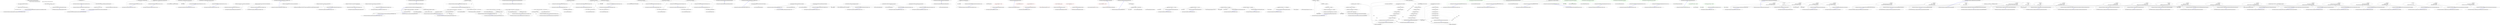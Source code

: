 digraph  {
n9 [label="Humanizer.Tests.Extensions.Localisation.AmbientCulture", span=""];
n0 [cluster="Humanizer.Tests.Extensions.Localisation.AmbientCulture.AmbientCulture(System.Globalization.CultureInfo)", label="Entry Humanizer.Tests.Extensions.Localisation.AmbientCulture.AmbientCulture(System.Globalization.CultureInfo)", span="10-10"];
n1 [cluster="Humanizer.Tests.Extensions.Localisation.AmbientCulture.AmbientCulture(System.Globalization.CultureInfo)", label="_culture = Thread.CurrentThread.CurrentUICulture", span="12-12"];
n2 [cluster="Humanizer.Tests.Extensions.Localisation.AmbientCulture.AmbientCulture(System.Globalization.CultureInfo)", label="Thread.CurrentThread.CurrentUICulture = culture", span="13-13"];
n3 [cluster="Humanizer.Tests.Extensions.Localisation.AmbientCulture.AmbientCulture(System.Globalization.CultureInfo)", label="Exit Humanizer.Tests.Extensions.Localisation.AmbientCulture.AmbientCulture(System.Globalization.CultureInfo)", span="10-10"];
n4 [cluster="Humanizer.Tests.Extensions.Localisation.AmbientCulture.AmbientCulture(string)", label="Entry Humanizer.Tests.Extensions.Localisation.AmbientCulture.AmbientCulture(string)", span="16-16"];
n5 [cluster="Humanizer.Tests.Extensions.Localisation.AmbientCulture.AmbientCulture(string)", label="Exit Humanizer.Tests.Extensions.Localisation.AmbientCulture.AmbientCulture(string)", span="16-16"];
n6 [cluster="Humanizer.Tests.Extensions.Localisation.AmbientCulture.Dispose()", label="Entry Humanizer.Tests.Extensions.Localisation.AmbientCulture.Dispose()", span="21-21"];
n7 [cluster="Humanizer.Tests.Extensions.Localisation.AmbientCulture.Dispose()", label="Thread.CurrentThread.CurrentUICulture = _culture", span="23-23"];
n8 [cluster="Humanizer.Tests.Extensions.Localisation.AmbientCulture.Dispose()", label="Exit Humanizer.Tests.Extensions.Localisation.AmbientCulture.Dispose()", span="21-21"];
m1_3 [cluster="string.ToQuantity(int, Humanizer.ShowQuantityAs)", file="DateHumanizeTests.cs", label="Entry string.ToQuantity(int, Humanizer.ShowQuantityAs)", span="25-25"];
m1_0 [cluster="Humanizer.Tests.ToQuantityTests.ToQuantity(string, int, string)", file="DateHumanizeTests.cs", label="Entry Humanizer.Tests.ToQuantityTests.ToQuantity(string, int, string)", span="19-19"];
m1_1 [cluster="Humanizer.Tests.ToQuantityTests.ToQuantity(string, int, string)", file="DateHumanizeTests.cs", label="Assert.Equal(expected, word.ToQuantity(quatity))", span="21-21"];
m1_2 [cluster="Humanizer.Tests.ToQuantityTests.ToQuantity(string, int, string)", file="DateHumanizeTests.cs", label="Exit Humanizer.Tests.ToQuantityTests.ToQuantity(string, int, string)", span="19-19"];
m1_4 [cluster="Unk.Equal", file="DateHumanizeTests.cs", label="Entry Unk.Equal", span=""];
m1_11 [cluster="Humanizer.Tests.ToQuantityTests.ToQuantityWords(string, int, string)", file="DateHumanizeTests.cs", label="Entry Humanizer.Tests.ToQuantityTests.ToQuantityWords(string, int, string)", span="72-72"];
m1_12 [cluster="Humanizer.Tests.ToQuantityTests.ToQuantityWords(string, int, string)", file="DateHumanizeTests.cs", label="Assert.Equal(expected, word.ToQuantity(quatity, ShowQuantityAs.Words))", span="74-74"];
m1_13 [cluster="Humanizer.Tests.ToQuantityTests.ToQuantityWords(string, int, string)", file="DateHumanizeTests.cs", label="Exit Humanizer.Tests.ToQuantityTests.ToQuantityWords(string, int, string)", span="72-72"];
m1_5 [cluster="Humanizer.Tests.ToQuantityTests.ToQuantityWithNoQuantity(string, int, string)", file="DateHumanizeTests.cs", label="Entry Humanizer.Tests.ToQuantityTests.ToQuantityWithNoQuantity(string, int, string)", span="36-36"];
m1_6 [cluster="Humanizer.Tests.ToQuantityTests.ToQuantityWithNoQuantity(string, int, string)", file="DateHumanizeTests.cs", label="Assert.Equal(expected, word.ToQuantity(quatity, ShowQuantityAs.None))", span="38-38"];
m1_7 [cluster="Humanizer.Tests.ToQuantityTests.ToQuantityWithNoQuantity(string, int, string)", file="DateHumanizeTests.cs", label="Exit Humanizer.Tests.ToQuantityTests.ToQuantityWithNoQuantity(string, int, string)", span="36-36"];
m1_8 [cluster="Humanizer.Tests.ToQuantityTests.ToQuantityNumeric(string, int, string)", file="DateHumanizeTests.cs", label="Entry Humanizer.Tests.ToQuantityTests.ToQuantityNumeric(string, int, string)", span="53-53"];
m1_9 [cluster="Humanizer.Tests.ToQuantityTests.ToQuantityNumeric(string, int, string)", file="DateHumanizeTests.cs", label="Assert.Equal(expected, word.ToQuantity(quatity, ShowQuantityAs.Numeric))", span="56-56"];
m1_10 [cluster="Humanizer.Tests.ToQuantityTests.ToQuantityNumeric(string, int, string)", file="DateHumanizeTests.cs", label="Exit Humanizer.Tests.ToQuantityTests.ToQuantityNumeric(string, int, string)", span="53-53"];
m2_15 [cluster="Humanizer.Tests.Localisation.ar.DateHumanizeTests.SecondsAgo(int, string)", file="DateHumanizeTests.fi-FI.cs", label="Entry Humanizer.Tests.Localisation.ar.DateHumanizeTests.SecondsAgo(int, string)", span="55-55"];
m2_16 [cluster="Humanizer.Tests.Localisation.ar.DateHumanizeTests.SecondsAgo(int, string)", file="DateHumanizeTests.fi-FI.cs", label="DateHumanize.Verify(expected, seconds, TimeUnit.Second, TimeUnitTense.Past)", span="57-57"];
m2_17 [cluster="Humanizer.Tests.Localisation.ar.DateHumanizeTests.SecondsAgo(int, string)", file="DateHumanizeTests.fi-FI.cs", label="Exit Humanizer.Tests.Localisation.ar.DateHumanizeTests.SecondsAgo(int, string)", span="55-55"];
m2_6 [cluster="Humanizer.Tests.Localisation.ar.DateHumanizeTests.HoursAgo(int, string)", file="DateHumanizeTests.fi-FI.cs", label="Entry Humanizer.Tests.Localisation.ar.DateHumanizeTests.HoursAgo(int, string)", span="25-25"];
m2_7 [cluster="Humanizer.Tests.Localisation.ar.DateHumanizeTests.HoursAgo(int, string)", file="DateHumanizeTests.fi-FI.cs", label="DateHumanize.Verify(expected, hours, TimeUnit.Hour, TimeUnitTense.Past)", span="27-27"];
m2_8 [cluster="Humanizer.Tests.Localisation.ar.DateHumanizeTests.HoursAgo(int, string)", file="DateHumanizeTests.fi-FI.cs", label="Exit Humanizer.Tests.Localisation.ar.DateHumanizeTests.HoursAgo(int, string)", span="25-25"];
m2_12 [cluster="Humanizer.Tests.Localisation.ar.DateHumanizeTests.MonthsAgo(int, string)", file="DateHumanizeTests.fi-FI.cs", label="Entry Humanizer.Tests.Localisation.ar.DateHumanizeTests.MonthsAgo(int, string)", span="45-45"];
m2_13 [cluster="Humanizer.Tests.Localisation.ar.DateHumanizeTests.MonthsAgo(int, string)", file="DateHumanizeTests.fi-FI.cs", label="DateHumanize.Verify(expected, months, TimeUnit.Month, TimeUnitTense.Past)", span="47-47"];
m2_14 [cluster="Humanizer.Tests.Localisation.ar.DateHumanizeTests.MonthsAgo(int, string)", file="DateHumanizeTests.fi-FI.cs", label="Exit Humanizer.Tests.Localisation.ar.DateHumanizeTests.MonthsAgo(int, string)", span="45-45"];
m2_2 [cluster="Humanizer.Tests.Localisation.ar.DateHumanizeTests.DaysAgo(int, string)", file="DateHumanizeTests.fi-FI.cs", label="Entry Humanizer.Tests.Localisation.ar.DateHumanizeTests.DaysAgo(int, string)", span="15-15"];
m2_3 [cluster="Humanizer.Tests.Localisation.ar.DateHumanizeTests.DaysAgo(int, string)", file="DateHumanizeTests.fi-FI.cs", label="DateHumanize.Verify(expected, days, TimeUnit.Day, TimeUnitTense.Past)", span="17-17"];
m2_4 [cluster="Humanizer.Tests.Localisation.ar.DateHumanizeTests.DaysAgo(int, string)", file="DateHumanizeTests.fi-FI.cs", label="Exit Humanizer.Tests.Localisation.ar.DateHumanizeTests.DaysAgo(int, string)", span="15-15"];
m2_18 [cluster="Humanizer.Tests.Localisation.ar.DateHumanizeTests.YearsAgo(int, string)", file="DateHumanizeTests.fi-FI.cs", label="Entry Humanizer.Tests.Localisation.ar.DateHumanizeTests.YearsAgo(int, string)", span="65-65"];
m2_19 [cluster="Humanizer.Tests.Localisation.ar.DateHumanizeTests.YearsAgo(int, string)", file="DateHumanizeTests.fi-FI.cs", label="DateHumanize.Verify(expected, years, TimeUnit.Year, TimeUnitTense.Past)", span="67-67"];
m2_20 [cluster="Humanizer.Tests.Localisation.ar.DateHumanizeTests.YearsAgo(int, string)", file="DateHumanizeTests.fi-FI.cs", label="Exit Humanizer.Tests.Localisation.ar.DateHumanizeTests.YearsAgo(int, string)", span="65-65"];
m2_9 [cluster="Humanizer.Tests.Localisation.ar.DateHumanizeTests.MinutesAgo(int, string)", file="DateHumanizeTests.fi-FI.cs", label="Entry Humanizer.Tests.Localisation.ar.DateHumanizeTests.MinutesAgo(int, string)", span="35-35"];
m2_10 [cluster="Humanizer.Tests.Localisation.ar.DateHumanizeTests.MinutesAgo(int, string)", file="DateHumanizeTests.fi-FI.cs", label="DateHumanize.Verify(expected, minutes, TimeUnit.Minute, TimeUnitTense.Past)", span="37-37"];
m2_11 [cluster="Humanizer.Tests.Localisation.ar.DateHumanizeTests.MinutesAgo(int, string)", file="DateHumanizeTests.fi-FI.cs", label="Exit Humanizer.Tests.Localisation.ar.DateHumanizeTests.MinutesAgo(int, string)", span="35-35"];
m2_0 [cluster="Humanizer.Tests.Localisation.ar.DateHumanizeTests.DateHumanizeTests()", file="DateHumanizeTests.fi-FI.cs", label="Entry Humanizer.Tests.Localisation.ar.DateHumanizeTests.DateHumanizeTests()", span="7-7"];
m2_1 [cluster="Humanizer.Tests.Localisation.ar.DateHumanizeTests.DateHumanizeTests()", file="DateHumanizeTests.fi-FI.cs", label="Exit Humanizer.Tests.Localisation.ar.DateHumanizeTests.DateHumanizeTests()", span="7-7"];
m2_5 [cluster="Humanizer.Tests.DateHumanize.Verify(string, int, Humanizer.Localisation.TimeUnit, Humanizer.Localisation.TimeUnitTense)", file="DateHumanizeTests.fi-FI.cs", label="Entry Humanizer.Tests.DateHumanize.Verify(string, int, Humanizer.Localisation.TimeUnit, Humanizer.Localisation.TimeUnitTense)", span="27-27"];
m4_34 [cluster="Humanizer.Tests.Extensions.Localisation.RussianDateHumanizeTests.NotYet()", file="DateHumanizeTests.ru-RU.cs", label="Entry Humanizer.Tests.Extensions.Localisation.RussianDateHumanizeTests.NotYet()", span="137-137"];
m4_35 [cluster="Humanizer.Tests.Extensions.Localisation.RussianDateHumanizeTests.NotYet()", file="DateHumanizeTests.ru-RU.cs", label="var humanize = DateTime.UtcNow.AddDays(1).Humanize()", span="139-139"];
m4_36 [cluster="Humanizer.Tests.Extensions.Localisation.RussianDateHumanizeTests.NotYet()", file="DateHumanizeTests.ru-RU.cs", label="Assert.Equal(''в будущем'', humanize)", span="140-140"];
m4_37 [cluster="Humanizer.Tests.Extensions.Localisation.RussianDateHumanizeTests.NotYet()", file="DateHumanizeTests.ru-RU.cs", label="Exit Humanizer.Tests.Extensions.Localisation.RussianDateHumanizeTests.NotYet()", span="137-137"];
m4_29 [cluster="Humanizer.Tests.Extensions.Localisation.RussianDateHumanizeTests.NYearsAgo(int, string)", file="DateHumanizeTests.ru-RU.cs", label="Entry Humanizer.Tests.Extensions.Localisation.RussianDateHumanizeTests.NYearsAgo(int, string)", span="130-130"];
m4_30 [cluster="Humanizer.Tests.Extensions.Localisation.RussianDateHumanizeTests.NYearsAgo(int, string)", file="DateHumanizeTests.ru-RU.cs", label="var humanize = DateTime.UtcNow.Date.AddYears(-1 * number).Humanize()", span="132-132"];
m4_31 [cluster="Humanizer.Tests.Extensions.Localisation.RussianDateHumanizeTests.NYearsAgo(int, string)", file="DateHumanizeTests.ru-RU.cs", label="Assert.Equal(expected, humanize)", span="133-133"];
m4_32 [cluster="Humanizer.Tests.Extensions.Localisation.RussianDateHumanizeTests.NYearsAgo(int, string)", file="DateHumanizeTests.ru-RU.cs", label="Exit Humanizer.Tests.Extensions.Localisation.RussianDateHumanizeTests.NYearsAgo(int, string)", span="130-130"];
m4_7 [cluster="System.DateTime.Humanize(bool, System.DateTime?)", file="DateHumanizeTests.ru-RU.cs", label="Entry System.DateTime.Humanize(bool, System.DateTime?)", span="20-20"];
m4_28 [cluster="System.DateTime.AddMonths(int)", file="DateHumanizeTests.ru-RU.cs", label="Entry System.DateTime.AddMonths(int)", span="0-0"];
m4_0 [cluster="Humanizer.Tests.Extensions.Localisation.RussianDateHumanizeTests.RussianDateHumanizeTests()", file="DateHumanizeTests.ru-RU.cs", label="Entry Humanizer.Tests.Extensions.Localisation.RussianDateHumanizeTests.RussianDateHumanizeTests()", span="8-8"];
m4_1 [cluster="Humanizer.Tests.Extensions.Localisation.RussianDateHumanizeTests.RussianDateHumanizeTests()", file="DateHumanizeTests.ru-RU.cs", label="Exit Humanizer.Tests.Extensions.Localisation.RussianDateHumanizeTests.RussianDateHumanizeTests()", span="8-8"];
m4_13 [cluster="System.DateTime.AddMinutes(double)", file="DateHumanizeTests.ru-RU.cs", label="Entry System.DateTime.AddMinutes(double)", span="0-0"];
m4_19 [cluster="Humanizer.Tests.Extensions.Localisation.RussianDateHumanizeTests.NDaysAgo(int, string)", file="DateHumanizeTests.ru-RU.cs", label="Entry Humanizer.Tests.Extensions.Localisation.RussianDateHumanizeTests.NDaysAgo(int, string)", span="94-94"];
m4_20 [cluster="Humanizer.Tests.Extensions.Localisation.RussianDateHumanizeTests.NDaysAgo(int, string)", file="DateHumanizeTests.ru-RU.cs", label="var humanize = DateTime.UtcNow.Date.AddDays(-1 * number).Humanize()", span="96-96"];
m4_21 [cluster="Humanizer.Tests.Extensions.Localisation.RussianDateHumanizeTests.NDaysAgo(int, string)", file="DateHumanizeTests.ru-RU.cs", label="Assert.Equal(expected, humanize)", span="97-97"];
m4_22 [cluster="Humanizer.Tests.Extensions.Localisation.RussianDateHumanizeTests.NDaysAgo(int, string)", file="DateHumanizeTests.ru-RU.cs", label="Exit Humanizer.Tests.Extensions.Localisation.RussianDateHumanizeTests.NDaysAgo(int, string)", span="94-94"];
m4_24 [cluster="Humanizer.Tests.Extensions.Localisation.RussianDateHumanizeTests.NMonthsAgo(int, string)", file="DateHumanizeTests.ru-RU.cs", label="Entry Humanizer.Tests.Extensions.Localisation.RussianDateHumanizeTests.NMonthsAgo(int, string)", span="109-109"];
m4_25 [cluster="Humanizer.Tests.Extensions.Localisation.RussianDateHumanizeTests.NMonthsAgo(int, string)", file="DateHumanizeTests.ru-RU.cs", label="var humanize = DateTime.UtcNow.Date.AddMonths(-1 * number).Humanize()", span="111-111"];
m4_26 [cluster="Humanizer.Tests.Extensions.Localisation.RussianDateHumanizeTests.NMonthsAgo(int, string)", file="DateHumanizeTests.ru-RU.cs", label="Assert.Equal(expected, humanize)", span="112-112"];
m4_27 [cluster="Humanizer.Tests.Extensions.Localisation.RussianDateHumanizeTests.NMonthsAgo(int, string)", file="DateHumanizeTests.ru-RU.cs", label="Exit Humanizer.Tests.Extensions.Localisation.RussianDateHumanizeTests.NMonthsAgo(int, string)", span="109-109"];
m4_6 [cluster="System.DateTime.AddSeconds(double)", file="DateHumanizeTests.ru-RU.cs", label="Entry System.DateTime.AddSeconds(double)", span="0-0"];
m4_33 [cluster="System.DateTime.AddYears(int)", file="DateHumanizeTests.ru-RU.cs", label="Entry System.DateTime.AddYears(int)", span="0-0"];
m4_8 [cluster="Unk.Equal", file="DateHumanizeTests.ru-RU.cs", label="Entry Unk.Equal", span=""];
m4_9 [cluster="Humanizer.Tests.Extensions.Localisation.RussianDateHumanizeTests.NMinutesAgo(int, string)", file="DateHumanizeTests.ru-RU.cs", label="Entry Humanizer.Tests.Extensions.Localisation.RussianDateHumanizeTests.NMinutesAgo(int, string)", span="52-52"];
m4_10 [cluster="Humanizer.Tests.Extensions.Localisation.RussianDateHumanizeTests.NMinutesAgo(int, string)", file="DateHumanizeTests.ru-RU.cs", label="var humanize = DateTime.UtcNow.AddMinutes(-1 * number).Humanize()", span="54-54"];
m4_11 [cluster="Humanizer.Tests.Extensions.Localisation.RussianDateHumanizeTests.NMinutesAgo(int, string)", file="DateHumanizeTests.ru-RU.cs", label="Assert.Equal(expected, humanize)", span="55-55"];
m4_12 [cluster="Humanizer.Tests.Extensions.Localisation.RussianDateHumanizeTests.NMinutesAgo(int, string)", file="DateHumanizeTests.ru-RU.cs", label="Exit Humanizer.Tests.Extensions.Localisation.RussianDateHumanizeTests.NMinutesAgo(int, string)", span="52-52"];
m4_2 [cluster="Humanizer.Tests.Extensions.Localisation.RussianDateHumanizeTests.NSecondsAgo(int, string)", file="DateHumanizeTests.ru-RU.cs", label="Entry Humanizer.Tests.Extensions.Localisation.RussianDateHumanizeTests.NSecondsAgo(int, string)", span="29-29"];
m4_3 [cluster="Humanizer.Tests.Extensions.Localisation.RussianDateHumanizeTests.NSecondsAgo(int, string)", file="DateHumanizeTests.ru-RU.cs", label="var humanize = DateTime.UtcNow.AddSeconds(-1 * number).Humanize()", span="31-31"];
m4_4 [cluster="Humanizer.Tests.Extensions.Localisation.RussianDateHumanizeTests.NSecondsAgo(int, string)", file="DateHumanizeTests.ru-RU.cs", label="Assert.Equal(expected, humanize)", span="32-32"];
m4_5 [cluster="Humanizer.Tests.Extensions.Localisation.RussianDateHumanizeTests.NSecondsAgo(int, string)", file="DateHumanizeTests.ru-RU.cs", label="Exit Humanizer.Tests.Extensions.Localisation.RussianDateHumanizeTests.NSecondsAgo(int, string)", span="29-29"];
m4_14 [cluster="Humanizer.Tests.Extensions.Localisation.RussianDateHumanizeTests.NHoursAgo(int, string)", file="DateHumanizeTests.ru-RU.cs", label="Entry Humanizer.Tests.Extensions.Localisation.RussianDateHumanizeTests.NHoursAgo(int, string)", span="72-72"];
m4_15 [cluster="Humanizer.Tests.Extensions.Localisation.RussianDateHumanizeTests.NHoursAgo(int, string)", file="DateHumanizeTests.ru-RU.cs", label="var humanize = DateTime.UtcNow.AddHours(-1 * number).Humanize()", span="74-74"];
m4_16 [cluster="Humanizer.Tests.Extensions.Localisation.RussianDateHumanizeTests.NHoursAgo(int, string)", file="DateHumanizeTests.ru-RU.cs", label="Assert.Equal(expected, humanize)", span="75-75"];
m4_17 [cluster="Humanizer.Tests.Extensions.Localisation.RussianDateHumanizeTests.NHoursAgo(int, string)", file="DateHumanizeTests.ru-RU.cs", label="Exit Humanizer.Tests.Extensions.Localisation.RussianDateHumanizeTests.NHoursAgo(int, string)", span="72-72"];
m4_23 [cluster="System.DateTime.AddDays(double)", file="DateHumanizeTests.ru-RU.cs", label="Entry System.DateTime.AddDays(double)", span="0-0"];
m4_18 [cluster="System.DateTime.AddHours(double)", file="DateHumanizeTests.ru-RU.cs", label="Entry System.DateTime.AddHours(double)", span="0-0"];
m5_7 [cluster="System.DateTime.Humanize(bool, System.DateTime?)", file="DehumanizeToEnumTests.cs", label="Entry System.DateTime.Humanize(bool, System.DateTime?)", span="19-19"];
m5_13 [cluster="System.DateTime.AddHours(double)", file="DehumanizeToEnumTests.cs", label="Entry System.DateTime.AddHours(double)", span="0-0"];
m5_23 [cluster="System.DateTime.AddMonths(int)", file="DehumanizeToEnumTests.cs", label="Entry System.DateTime.AddMonths(int)", span="0-0"];
m5_18 [cluster="System.DateTime.AddMinutes(double)", file="DehumanizeToEnumTests.cs", label="Entry System.DateTime.AddMinutes(double)", span="0-0"];
m5_28 [cluster="System.DateTime.AddSeconds(double)", file="DehumanizeToEnumTests.cs", label="Entry System.DateTime.AddSeconds(double)", span="0-0"];
m5_33 [cluster="System.DateTime.AddYears(int)", file="DehumanizeToEnumTests.cs", label="Entry System.DateTime.AddYears(int)", span="0-0"];
m5_8 [cluster="Unk.Equal", file="DehumanizeToEnumTests.cs", label="Entry Unk.Equal", span=""];
m5_29 [cluster="Humanizer.Tests.Localisation.DateHumanizeTests_fiFI.YearsAgo(int, string)", file="DehumanizeToEnumTests.cs", label="Entry Humanizer.Tests.Localisation.DateHumanizeTests_fiFI.YearsAgo(int, string)", span="73-73"];
m5_30 [cluster="Humanizer.Tests.Localisation.DateHumanizeTests_fiFI.YearsAgo(int, string)", file="DehumanizeToEnumTests.cs", label="var date = DateTime.UtcNow.AddYears(years)", span="75-75"];
m5_31 [cluster="Humanizer.Tests.Localisation.DateHumanizeTests_fiFI.YearsAgo(int, string)", file="DehumanizeToEnumTests.cs", label="Assert.Equal(expected, date.Humanize())", span="76-76"];
m5_32 [cluster="Humanizer.Tests.Localisation.DateHumanizeTests_fiFI.YearsAgo(int, string)", file="DehumanizeToEnumTests.cs", label="Exit Humanizer.Tests.Localisation.DateHumanizeTests_fiFI.YearsAgo(int, string)", span="73-73"];
m5_14 [cluster="Humanizer.Tests.Localisation.DateHumanizeTests_fiFI.MinutesAgo(int, string)", file="DehumanizeToEnumTests.cs", label="Entry Humanizer.Tests.Localisation.DateHumanizeTests_fiFI.MinutesAgo(int, string)", span="40-40"];
m5_15 [cluster="Humanizer.Tests.Localisation.DateHumanizeTests_fiFI.MinutesAgo(int, string)", file="DehumanizeToEnumTests.cs", label="var date = DateTime.UtcNow.AddMinutes(minutes)", span="42-42"];
m5_16 [cluster="Humanizer.Tests.Localisation.DateHumanizeTests_fiFI.MinutesAgo(int, string)", file="DehumanizeToEnumTests.cs", label="Assert.Equal(expected, date.Humanize())", span="43-43"];
m5_17 [cluster="Humanizer.Tests.Localisation.DateHumanizeTests_fiFI.MinutesAgo(int, string)", file="DehumanizeToEnumTests.cs", label="Exit Humanizer.Tests.Localisation.DateHumanizeTests_fiFI.MinutesAgo(int, string)", span="40-40"];
m5_9 [cluster="Humanizer.Tests.Localisation.DateHumanizeTests_fiFI.HoursAgo(int, string)", file="DehumanizeToEnumTests.cs", label="Entry Humanizer.Tests.Localisation.DateHumanizeTests_fiFI.HoursAgo(int, string)", span="29-29"];
m5_10 [cluster="Humanizer.Tests.Localisation.DateHumanizeTests_fiFI.HoursAgo(int, string)", file="DehumanizeToEnumTests.cs", label="var date = DateTime.UtcNow.AddHours(hours)", span="31-31"];
m5_11 [cluster="Humanizer.Tests.Localisation.DateHumanizeTests_fiFI.HoursAgo(int, string)", file="DehumanizeToEnumTests.cs", label="Assert.Equal(expected, date.Humanize())", span="32-32"];
m5_12 [cluster="Humanizer.Tests.Localisation.DateHumanizeTests_fiFI.HoursAgo(int, string)", file="DehumanizeToEnumTests.cs", label="Exit Humanizer.Tests.Localisation.DateHumanizeTests_fiFI.HoursAgo(int, string)", span="29-29"];
m5_0 [cluster="Humanizer.Tests.Localisation.DateHumanizeTests_fiFI.DateHumanizeTests_fiFI()", file="DehumanizeToEnumTests.cs", label="Entry Humanizer.Tests.Localisation.DateHumanizeTests_fiFI.DateHumanizeTests_fiFI()", span="8-8"];
m5_1 [cluster="Humanizer.Tests.Localisation.DateHumanizeTests_fiFI.DateHumanizeTests_fiFI()", file="DehumanizeToEnumTests.cs", label="Exit Humanizer.Tests.Localisation.DateHumanizeTests_fiFI.DateHumanizeTests_fiFI()", span="8-8"];
m5_19 [cluster="Humanizer.Tests.Localisation.DateHumanizeTests_fiFI.MonthsAgo(int, string)", file="DehumanizeToEnumTests.cs", label="Entry Humanizer.Tests.Localisation.DateHumanizeTests_fiFI.MonthsAgo(int, string)", span="51-51"];
m5_20 [cluster="Humanizer.Tests.Localisation.DateHumanizeTests_fiFI.MonthsAgo(int, string)", file="DehumanizeToEnumTests.cs", label="var date = DateTime.UtcNow.AddMonths(months)", span="53-53"];
m5_21 [cluster="Humanizer.Tests.Localisation.DateHumanizeTests_fiFI.MonthsAgo(int, string)", file="DehumanizeToEnumTests.cs", label="Assert.Equal(expected, date.Humanize())", span="54-54"];
m5_22 [cluster="Humanizer.Tests.Localisation.DateHumanizeTests_fiFI.MonthsAgo(int, string)", file="DehumanizeToEnumTests.cs", label="Exit Humanizer.Tests.Localisation.DateHumanizeTests_fiFI.MonthsAgo(int, string)", span="51-51"];
m5_6 [cluster="System.DateTime.AddDays(double)", file="DehumanizeToEnumTests.cs", label="Entry System.DateTime.AddDays(double)", span="0-0"];
m5_24 [cluster="Humanizer.Tests.Localisation.DateHumanizeTests_fiFI.SecondsAgo(int, string)", file="DehumanizeToEnumTests.cs", label="Entry Humanizer.Tests.Localisation.DateHumanizeTests_fiFI.SecondsAgo(int, string)", span="62-62"];
m5_25 [cluster="Humanizer.Tests.Localisation.DateHumanizeTests_fiFI.SecondsAgo(int, string)", file="DehumanizeToEnumTests.cs", label="var date = DateTime.UtcNow.AddSeconds(seconds)", span="64-64"];
m5_26 [cluster="Humanizer.Tests.Localisation.DateHumanizeTests_fiFI.SecondsAgo(int, string)", file="DehumanizeToEnumTests.cs", label="Assert.Equal(expected, date.Humanize())", span="65-65"];
m5_27 [cluster="Humanizer.Tests.Localisation.DateHumanizeTests_fiFI.SecondsAgo(int, string)", file="DehumanizeToEnumTests.cs", label="Exit Humanizer.Tests.Localisation.DateHumanizeTests_fiFI.SecondsAgo(int, string)", span="62-62"];
m5_2 [cluster="Humanizer.Tests.Localisation.DateHumanizeTests_fiFI.DaysAgo(int, string)", file="DehumanizeToEnumTests.cs", label="Entry Humanizer.Tests.Localisation.DateHumanizeTests_fiFI.DaysAgo(int, string)", span="18-18"];
m5_3 [cluster="Humanizer.Tests.Localisation.DateHumanizeTests_fiFI.DaysAgo(int, string)", file="DehumanizeToEnumTests.cs", label="var date = DateTime.UtcNow.AddDays(days)", span="20-20"];
m5_4 [cluster="Humanizer.Tests.Localisation.DateHumanizeTests_fiFI.DaysAgo(int, string)", file="DehumanizeToEnumTests.cs", label="Assert.Equal(expected, date.Humanize())", span="21-21"];
m5_5 [cluster="Humanizer.Tests.Localisation.DateHumanizeTests_fiFI.DaysAgo(int, string)", file="DehumanizeToEnumTests.cs", label="Exit Humanizer.Tests.Localisation.DateHumanizeTests_fiFI.DaysAgo(int, string)", span="18-18"];
m6_20 [cluster="Humanizer.Tests.Localisation.ar.DateHumanizeTests.SecondsAgo(int, string)", file="EnumHumanizeTests.cs", label="Entry Humanizer.Tests.Localisation.ar.DateHumanizeTests.SecondsAgo(int, string)", span="56-56"];
m6_21 [cluster="Humanizer.Tests.Localisation.ar.DateHumanizeTests.SecondsAgo(int, string)", file="EnumHumanizeTests.cs", label="Assert.Equal(expected, DateTime.UtcNow.AddSeconds(seconds).Humanize())", span="58-58"];
m6_22 [cluster="Humanizer.Tests.Localisation.ar.DateHumanizeTests.SecondsAgo(int, string)", file="EnumHumanizeTests.cs", label="Exit Humanizer.Tests.Localisation.ar.DateHumanizeTests.SecondsAgo(int, string)", span="56-56"];
m6_6 [cluster="System.DateTime.Humanize(bool, System.DateTime?)", file="EnumHumanizeTests.cs", label="Entry System.DateTime.Humanize(bool, System.DateTime?)", span="19-19"];
m6_8 [cluster="Humanizer.Tests.Localisation.ar.DateHumanizeTests.HoursAgo(int, string)", file="EnumHumanizeTests.cs", label="Entry Humanizer.Tests.Localisation.ar.DateHumanizeTests.HoursAgo(int, string)", span="26-26"];
m6_9 [cluster="Humanizer.Tests.Localisation.ar.DateHumanizeTests.HoursAgo(int, string)", file="EnumHumanizeTests.cs", label="Assert.Equal(expected, DateTime.UtcNow.AddHours(hours).Humanize())", span="28-28"];
m6_10 [cluster="Humanizer.Tests.Localisation.ar.DateHumanizeTests.HoursAgo(int, string)", file="EnumHumanizeTests.cs", label="Exit Humanizer.Tests.Localisation.ar.DateHumanizeTests.HoursAgo(int, string)", span="26-26"];
m6_19 [cluster="System.DateTime.AddMonths(int)", file="EnumHumanizeTests.cs", label="Entry System.DateTime.AddMonths(int)", span="0-0"];
m6_15 [cluster="System.DateTime.AddMinutes(double)", file="EnumHumanizeTests.cs", label="Entry System.DateTime.AddMinutes(double)", span="0-0"];
m6_23 [cluster="System.DateTime.AddSeconds(double)", file="EnumHumanizeTests.cs", label="Entry System.DateTime.AddSeconds(double)", span="0-0"];
m6_27 [cluster="System.DateTime.AddYears(int)", file="EnumHumanizeTests.cs", label="Entry System.DateTime.AddYears(int)", span="0-0"];
m6_16 [cluster="Humanizer.Tests.Localisation.ar.DateHumanizeTests.MonthsAgo(int, string)", file="EnumHumanizeTests.cs", label="Entry Humanizer.Tests.Localisation.ar.DateHumanizeTests.MonthsAgo(int, string)", span="46-46"];
m6_17 [cluster="Humanizer.Tests.Localisation.ar.DateHumanizeTests.MonthsAgo(int, string)", file="EnumHumanizeTests.cs", label="Assert.Equal(expected, DateTime.UtcNow.AddMonths(months).Humanize())", span="48-48"];
m6_18 [cluster="Humanizer.Tests.Localisation.ar.DateHumanizeTests.MonthsAgo(int, string)", file="EnumHumanizeTests.cs", label="Exit Humanizer.Tests.Localisation.ar.DateHumanizeTests.MonthsAgo(int, string)", span="46-46"];
m6_7 [cluster="Unk.Equal", file="EnumHumanizeTests.cs", label="Entry Unk.Equal", span=""];
m6_2 [cluster="Humanizer.Tests.Localisation.ar.DateHumanizeTests.DaysAgo(int, string)", file="EnumHumanizeTests.cs", label="Entry Humanizer.Tests.Localisation.ar.DateHumanizeTests.DaysAgo(int, string)", span="16-16"];
m6_3 [cluster="Humanizer.Tests.Localisation.ar.DateHumanizeTests.DaysAgo(int, string)", file="EnumHumanizeTests.cs", label="Assert.Equal(expected, DateTime.UtcNow.AddDays(days).Humanize())", span="18-18"];
m6_4 [cluster="Humanizer.Tests.Localisation.ar.DateHumanizeTests.DaysAgo(int, string)", file="EnumHumanizeTests.cs", label="Exit Humanizer.Tests.Localisation.ar.DateHumanizeTests.DaysAgo(int, string)", span="16-16"];
m6_24 [cluster="Humanizer.Tests.Localisation.ar.DateHumanizeTests.YearsAgo(int, string)", file="EnumHumanizeTests.cs", label="Entry Humanizer.Tests.Localisation.ar.DateHumanizeTests.YearsAgo(int, string)", span="66-66"];
m6_25 [cluster="Humanizer.Tests.Localisation.ar.DateHumanizeTests.YearsAgo(int, string)", file="EnumHumanizeTests.cs", label="Assert.Equal(expected, DateTime.UtcNow.AddYears(years).Humanize())", span="68-68"];
m6_26 [cluster="Humanizer.Tests.Localisation.ar.DateHumanizeTests.YearsAgo(int, string)", file="EnumHumanizeTests.cs", label="Exit Humanizer.Tests.Localisation.ar.DateHumanizeTests.YearsAgo(int, string)", span="66-66"];
m6_12 [cluster="Humanizer.Tests.Localisation.ar.DateHumanizeTests.MinutesAgo(int, string)", file="EnumHumanizeTests.cs", label="Entry Humanizer.Tests.Localisation.ar.DateHumanizeTests.MinutesAgo(int, string)", span="36-36"];
m6_13 [cluster="Humanizer.Tests.Localisation.ar.DateHumanizeTests.MinutesAgo(int, string)", file="EnumHumanizeTests.cs", label="Assert.Equal(expected, DateTime.UtcNow.AddMinutes(minutes).Humanize())", span="38-38"];
m6_14 [cluster="Humanizer.Tests.Localisation.ar.DateHumanizeTests.MinutesAgo(int, string)", file="EnumHumanizeTests.cs", label="Exit Humanizer.Tests.Localisation.ar.DateHumanizeTests.MinutesAgo(int, string)", span="36-36"];
m6_0 [cluster="Humanizer.Tests.Localisation.ar.DateHumanizeTests.DateHumanizeTests()", file="EnumHumanizeTests.cs", label="Entry Humanizer.Tests.Localisation.ar.DateHumanizeTests.DateHumanizeTests()", span="8-8"];
m6_1 [cluster="Humanizer.Tests.Localisation.ar.DateHumanizeTests.DateHumanizeTests()", file="EnumHumanizeTests.cs", label="Exit Humanizer.Tests.Localisation.ar.DateHumanizeTests.DateHumanizeTests()", span="8-8"];
m6_5 [cluster="System.DateTime.AddDays(double)", file="EnumHumanizeTests.cs", label="Entry System.DateTime.AddDays(double)", span="0-0"];
m6_11 [cluster="System.DateTime.AddHours(double)", file="EnumHumanizeTests.cs", label="Entry System.DateTime.AddHours(double)", span="0-0"];
m13_4 [cluster="Unk.Equal", file="NumberToOrdinalWordsTests.cs", label="Entry Unk.Equal", span=""];
m13_0 [cluster="Humanizer.Tests.Extensions.NumberToOrdinalWordsTests.ToOrdinalWords(int, string)", file="NumberToOrdinalWordsTests.cs", label="Entry Humanizer.Tests.Extensions.NumberToOrdinalWordsTests.ToOrdinalWords(int, string)", span="50-50"];
m13_1 [cluster="Humanizer.Tests.Extensions.NumberToOrdinalWordsTests.ToOrdinalWords(int, string)", file="NumberToOrdinalWordsTests.cs", label="Assert.Equal(words, number.ToOrdinalWords())", span="52-52"];
m13_2 [cluster="Humanizer.Tests.Extensions.NumberToOrdinalWordsTests.ToOrdinalWords(int, string)", file="NumberToOrdinalWordsTests.cs", label="Exit Humanizer.Tests.Extensions.NumberToOrdinalWordsTests.ToOrdinalWords(int, string)", span="50-50"];
m13_3 [cluster="int.ToOrdinalWords()", file="NumberToOrdinalWordsTests.cs", label="Entry int.ToOrdinalWords()", span="15-15"];
m14_7 [cluster="Humanizer.NumberToTimeSpanExtensions.Hours(int)", file="NumberToTimeSpanExtensions.cs", label="Entry Humanizer.NumberToTimeSpanExtensions.Hours(int)", span="30-30"];
m14_8 [cluster="Humanizer.NumberToTimeSpanExtensions.Hours(int)", color=red, community=0, file="NumberToTimeSpanExtensions.cs", label="-1: return new TimeSpan(0, input, 0, 0);", span="32-32"];
m14_9 [cluster="Humanizer.NumberToTimeSpanExtensions.Hours(int)", file="NumberToTimeSpanExtensions.cs", label="Exit Humanizer.NumberToTimeSpanExtensions.Hours(int)", span="30-30"];
m14_13 [cluster="Humanizer.NumberToTimeSpanExtensions.Seconds(int)", file="NumberToTimeSpanExtensions.cs", label="Entry Humanizer.NumberToTimeSpanExtensions.Seconds(int)", span="50-50"];
m14_14 [cluster="Humanizer.NumberToTimeSpanExtensions.Seconds(int)", color=red, community=0, file="NumberToTimeSpanExtensions.cs", label="-1: return new TimeSpan(0, 0, 0, input);", span="52-52"];
m14_15 [cluster="Humanizer.NumberToTimeSpanExtensions.Seconds(int)", file="NumberToTimeSpanExtensions.cs", label="Exit Humanizer.NumberToTimeSpanExtensions.Seconds(int)", span="50-50"];
m14_4 [cluster="Humanizer.NumberToTimeSpanExtensions.Days(int)", file="NumberToTimeSpanExtensions.cs", label="Entry Humanizer.NumberToTimeSpanExtensions.Days(int)", span="20-20"];
m14_5 [cluster="Humanizer.NumberToTimeSpanExtensions.Days(int)", color=red, community=0, file="NumberToTimeSpanExtensions.cs", label="-1: return new TimeSpan(input, 0, 0, 0);", span="22-22"];
m14_6 [cluster="Humanizer.NumberToTimeSpanExtensions.Days(int)", file="NumberToTimeSpanExtensions.cs", label="Exit Humanizer.NumberToTimeSpanExtensions.Days(int)", span="20-20"];
m14_10 [cluster="Humanizer.NumberToTimeSpanExtensions.Minutes(int)", file="NumberToTimeSpanExtensions.cs", label="Entry Humanizer.NumberToTimeSpanExtensions.Minutes(int)", span="40-40"];
m14_11 [cluster="Humanizer.NumberToTimeSpanExtensions.Minutes(int)", color=red, community=0, file="NumberToTimeSpanExtensions.cs", label="-1: return new TimeSpan(0, 0, input, 0);", span="42-42"];
m14_12 [cluster="Humanizer.NumberToTimeSpanExtensions.Minutes(int)", file="NumberToTimeSpanExtensions.cs", label="Exit Humanizer.NumberToTimeSpanExtensions.Minutes(int)", span="40-40"];
m14_16 [cluster="Humanizer.NumberToTimeSpanExtensions.Milliseconds(int)", file="NumberToTimeSpanExtensions.cs", label="Entry Humanizer.NumberToTimeSpanExtensions.Milliseconds(int)", span="60-60"];
m14_17 [cluster="Humanizer.NumberToTimeSpanExtensions.Milliseconds(int)", color=red, community=0, file="NumberToTimeSpanExtensions.cs", label="-1: return new TimeSpan(0, 0, 0, 0, input);", span="62-62"];
m14_18 [cluster="Humanizer.NumberToTimeSpanExtensions.Milliseconds(int)", file="NumberToTimeSpanExtensions.cs", label="Exit Humanizer.NumberToTimeSpanExtensions.Milliseconds(int)", span="60-60"];
m14_19 [cluster="System.TimeSpan.TimeSpan(int, int, int, int, int)", file="NumberToTimeSpanExtensions.cs", label="Entry System.TimeSpan.TimeSpan(int, int, int, int, int)", span="0-0"];
m14_3 [cluster="System.TimeSpan.TimeSpan(int, int, int, int)", file="NumberToTimeSpanExtensions.cs", label="Entry System.TimeSpan.TimeSpan(int, int, int, int)", span="0-0"];
m14_0 [cluster="Humanizer.NumberToTimeSpanExtensions.Weeks(int)", file="NumberToTimeSpanExtensions.cs", label="Entry Humanizer.NumberToTimeSpanExtensions.Weeks(int)", span="10-10"];
m14_1 [cluster="Humanizer.NumberToTimeSpanExtensions.Weeks(int)", color=red, community=0, file="NumberToTimeSpanExtensions.cs", label="-1: return new TimeSpan(input*7, 0, 0, 0);", span="12-12"];
m14_2 [cluster="Humanizer.NumberToTimeSpanExtensions.Weeks(int)", file="NumberToTimeSpanExtensions.cs", label="Exit Humanizer.NumberToTimeSpanExtensions.Weeks(int)", span="10-10"];
m15_0 [cluster="Humanizer.Tests.Extensions.NumberToTimeSpanTests.Weeks()", file="NumberToTimeSpanTests.cs", label="Entry Humanizer.Tests.Extensions.NumberToTimeSpanTests.Weeks()", span="8-8"];
m15_1 [cluster="Humanizer.Tests.Extensions.NumberToTimeSpanTests.Weeks()", file="NumberToTimeSpanTests.cs", label="var now = DateTime.Now", span="10-10"];
m15_2 [cluster="Humanizer.Tests.Extensions.NumberToTimeSpanTests.Weeks()", file="NumberToTimeSpanTests.cs", label="Assert.Equal(now.AddDays(14), now.Add(2.Weeks()))", span="11-11"];
m15_3 [cluster="Humanizer.Tests.Extensions.NumberToTimeSpanTests.Weeks()", file="NumberToTimeSpanTests.cs", label="Exit Humanizer.Tests.Extensions.NumberToTimeSpanTests.Weeks()", span="8-8"];
m15_6 [cluster="System.DateTime.Add(System.TimeSpan)", file="NumberToTimeSpanTests.cs", label="Entry System.DateTime.Add(System.TimeSpan)", span="0-0"];
m15_13 [cluster="Humanizer.Tests.Extensions.NumberToTimeSpanTests.Hours()", file="NumberToTimeSpanTests.cs", label="Entry Humanizer.Tests.Extensions.NumberToTimeSpanTests.Hours()", span="21-21"];
m15_14 [cluster="Humanizer.Tests.Extensions.NumberToTimeSpanTests.Hours()", file="NumberToTimeSpanTests.cs", label="Assert.Equal(new TimeSpan(0, 3, 0, 0), 3.Hours())", span="23-23"];
m15_15 [cluster="Humanizer.Tests.Extensions.NumberToTimeSpanTests.Hours()", file="NumberToTimeSpanTests.cs", label="Exit Humanizer.Tests.Extensions.NumberToTimeSpanTests.Hours()", span="21-21"];
m15_16 [cluster="int.Hours()", file="NumberToTimeSpanTests.cs", label="Entry int.Hours()", span="30-30"];
m15_29 [cluster="int.Milliseconds()", file="NumberToTimeSpanTests.cs", label="Entry int.Milliseconds()", span="60-60"];
m15_12 [cluster="int.Days()", file="NumberToTimeSpanTests.cs", label="Entry int.Days()", span="20-20"];
m15_25 [cluster="Humanizer.Tests.Extensions.NumberToTimeSpanTests.Milliseconds()", file="NumberToTimeSpanTests.cs", label="Entry Humanizer.Tests.Extensions.NumberToTimeSpanTests.Milliseconds()", span="39-39"];
m15_26 [cluster="Humanizer.Tests.Extensions.NumberToTimeSpanTests.Milliseconds()", file="NumberToTimeSpanTests.cs", label="Assert.Equal(new TimeSpan(0, 0, 0, 0, 6), 6.Milliseconds())", span="41-41"];
m15_27 [cluster="Humanizer.Tests.Extensions.NumberToTimeSpanTests.Milliseconds()", file="NumberToTimeSpanTests.cs", label="Exit Humanizer.Tests.Extensions.NumberToTimeSpanTests.Milliseconds()", span="39-39"];
m15_8 [cluster="Humanizer.Tests.Extensions.NumberToTimeSpanTests.Days()", file="NumberToTimeSpanTests.cs", label="Entry Humanizer.Tests.Extensions.NumberToTimeSpanTests.Days()", span="15-15"];
m15_9 [cluster="Humanizer.Tests.Extensions.NumberToTimeSpanTests.Days()", file="NumberToTimeSpanTests.cs", label="Assert.Equal(new TimeSpan(2, 0, 0, 0), 2.Days())", span="17-17"];
m15_10 [cluster="Humanizer.Tests.Extensions.NumberToTimeSpanTests.Days()", file="NumberToTimeSpanTests.cs", label="Exit Humanizer.Tests.Extensions.NumberToTimeSpanTests.Days()", span="15-15"];
m15_7 [cluster="Unk.Equal", file="NumberToTimeSpanTests.cs", label="Entry Unk.Equal", span=""];
m15_21 [cluster="Humanizer.Tests.Extensions.NumberToTimeSpanTests.Seconds()", file="NumberToTimeSpanTests.cs", label="Entry Humanizer.Tests.Extensions.NumberToTimeSpanTests.Seconds()", span="33-33"];
m15_22 [cluster="Humanizer.Tests.Extensions.NumberToTimeSpanTests.Seconds()", file="NumberToTimeSpanTests.cs", label="Assert.Equal(new TimeSpan(0, 0, 0, 5), 5.Seconds())", span="35-35"];
m15_23 [cluster="Humanizer.Tests.Extensions.NumberToTimeSpanTests.Seconds()", file="NumberToTimeSpanTests.cs", label="Exit Humanizer.Tests.Extensions.NumberToTimeSpanTests.Seconds()", span="33-33"];
m15_24 [cluster="int.Seconds()", file="NumberToTimeSpanTests.cs", label="Entry int.Seconds()", span="50-50"];
m15_20 [cluster="int.Minutes()", file="NumberToTimeSpanTests.cs", label="Entry int.Minutes()", span="40-40"];
m15_28 [cluster="System.TimeSpan.TimeSpan(int, int, int, int, int)", file="NumberToTimeSpanTests.cs", label="Entry System.TimeSpan.TimeSpan(int, int, int, int, int)", span="0-0"];
m15_11 [cluster="System.TimeSpan.TimeSpan(int, int, int, int)", file="NumberToTimeSpanTests.cs", label="Entry System.TimeSpan.TimeSpan(int, int, int, int)", span="0-0"];
m15_5 [cluster="int.Weeks()", file="NumberToTimeSpanTests.cs", label="Entry int.Weeks()", span="10-10"];
m15_17 [cluster="Humanizer.Tests.Extensions.NumberToTimeSpanTests.Minutes()", file="NumberToTimeSpanTests.cs", label="Entry Humanizer.Tests.Extensions.NumberToTimeSpanTests.Minutes()", span="27-27"];
m15_18 [cluster="Humanizer.Tests.Extensions.NumberToTimeSpanTests.Minutes()", file="NumberToTimeSpanTests.cs", label="Assert.Equal(new TimeSpan(0, 0, 4, 0), 4.Minutes())", span="29-29"];
m15_19 [cluster="Humanizer.Tests.Extensions.NumberToTimeSpanTests.Minutes()", file="NumberToTimeSpanTests.cs", label="Exit Humanizer.Tests.Extensions.NumberToTimeSpanTests.Minutes()", span="27-27"];
m15_4 [cluster="System.DateTime.AddDays(double)", file="NumberToTimeSpanTests.cs", label="Entry System.DateTime.AddDays(double)", span="0-0"];
m16_8 [cluster="Unk.Equal", file="NumberToWordsTests.cs", label="Entry Unk.Equal", span=""];
m16_7 [cluster="int.ToWords()", file="NumberToWordsTests.cs", label="Entry int.ToWords()", span="13-13"];
m16_0 [cluster="Humanizer.Tests.Extensions.NumberToWordsTests.ToWords()", file="NumberToWordsTests.cs", label="Entry Humanizer.Tests.Extensions.NumberToWordsTests.ToWords()", span="6-6"];
m16_1 [cluster="Humanizer.Tests.Extensions.NumberToWordsTests.ToWords()", file="NumberToWordsTests.cs", label="Assert.Equal(''one'', 1.ToWords())", span="8-8"];
m16_2 [cluster="Humanizer.Tests.Extensions.NumberToWordsTests.ToWords()", file="NumberToWordsTests.cs", label="Assert.Equal(''ten'', 10.ToWords())", span="9-9"];
m16_3 [cluster="Humanizer.Tests.Extensions.NumberToWordsTests.ToWords()", file="NumberToWordsTests.cs", label="Assert.Equal(''eleven'', 11.ToWords())", span="10-10"];
m16_4 [cluster="Humanizer.Tests.Extensions.NumberToWordsTests.ToWords()", file="NumberToWordsTests.cs", label="Assert.Equal(''one hundred and twenty-two'', 122.ToWords())", span="11-11"];
m16_5 [cluster="Humanizer.Tests.Extensions.NumberToWordsTests.ToWords()", file="NumberToWordsTests.cs", label="Assert.Equal(''three thousand five hundred and one'', 3501.ToWords())", span="12-12"];
m16_6 [cluster="Humanizer.Tests.Extensions.NumberToWordsTests.ToWords()", file="NumberToWordsTests.cs", label="Exit Humanizer.Tests.Extensions.NumberToWordsTests.ToWords()", span="6-6"];
m16_9 [cluster="Humanizer.Tests.Extensions.NumberToWordsTests.RoundNumbersHaveNoSpaceAtTheEnd()", file="NumberToWordsTests.cs", label="Entry Humanizer.Tests.Extensions.NumberToWordsTests.RoundNumbersHaveNoSpaceAtTheEnd()", span="16-16"];
m16_10 [cluster="Humanizer.Tests.Extensions.NumberToWordsTests.RoundNumbersHaveNoSpaceAtTheEnd()", file="NumberToWordsTests.cs", label="Assert.Equal(''one hundred'', 100.ToWords())", span="18-18"];
m16_11 [cluster="Humanizer.Tests.Extensions.NumberToWordsTests.RoundNumbersHaveNoSpaceAtTheEnd()", file="NumberToWordsTests.cs", label="Assert.Equal(''one thousand'', 1000.ToWords())", span="19-19"];
m16_12 [cluster="Humanizer.Tests.Extensions.NumberToWordsTests.RoundNumbersHaveNoSpaceAtTheEnd()", file="NumberToWordsTests.cs", label="Assert.Equal(''one hundred thousand'', 100000.ToWords())", span="20-20"];
m16_13 [cluster="Humanizer.Tests.Extensions.NumberToWordsTests.RoundNumbersHaveNoSpaceAtTheEnd()", file="NumberToWordsTests.cs", label="Assert.Equal(''one million'', 1000000.ToWords())", span="21-21"];
m16_14 [cluster="Humanizer.Tests.Extensions.NumberToWordsTests.RoundNumbersHaveNoSpaceAtTheEnd()", file="NumberToWordsTests.cs", label="Exit Humanizer.Tests.Extensions.NumberToWordsTests.RoundNumbersHaveNoSpaceAtTheEnd()", span="16-16"];
m17_31 [cluster="Humanizer.On.February.The(int)", file="OnTests.cs", label="Entry Humanizer.On.February.The(int)", span="173-173"];
m17_11 [cluster="Humanizer.Tests.Extensions.FluentDate.OnTests.OnDecemberThe4th()", file="OnTests.cs", label="Entry Humanizer.Tests.Extensions.FluentDate.OnTests.OnDecemberThe4th()", span="21-21"];
m17_12 [cluster="Humanizer.Tests.Extensions.FluentDate.OnTests.OnDecemberThe4th()", file="OnTests.cs", label="var dec4th = On.December.The4th", span="23-23"];
m17_13 [cluster="Humanizer.Tests.Extensions.FluentDate.OnTests.OnDecemberThe4th()", file="OnTests.cs", label="Assert.Equal(DateTime.Now.Year, dec4th.Year)", span="24-24"];
m17_14 [cluster="Humanizer.Tests.Extensions.FluentDate.OnTests.OnDecemberThe4th()", file="OnTests.cs", label="Assert.Equal(12, dec4th.Month)", span="25-25"];
m17_15 [cluster="Humanizer.Tests.Extensions.FluentDate.OnTests.OnDecemberThe4th()", file="OnTests.cs", label="Assert.Equal(4, dec4th.Day)", span="26-26"];
m17_16 [cluster="Humanizer.Tests.Extensions.FluentDate.OnTests.OnDecemberThe4th()", file="OnTests.cs", label="Assert.Equal(0, dec4th.Hour)", span="27-27"];
m17_17 [cluster="Humanizer.Tests.Extensions.FluentDate.OnTests.OnDecemberThe4th()", file="OnTests.cs", label="Assert.Equal(0, dec4th.Minute)", span="28-28"];
m17_18 [cluster="Humanizer.Tests.Extensions.FluentDate.OnTests.OnDecemberThe4th()", file="OnTests.cs", label="Assert.Equal(0, dec4th.Second)", span="29-29"];
m17_19 [cluster="Humanizer.Tests.Extensions.FluentDate.OnTests.OnDecemberThe4th()", file="OnTests.cs", label="Assert.Equal(0, dec4th.Millisecond)", span="30-30"];
m17_20 [cluster="Humanizer.Tests.Extensions.FluentDate.OnTests.OnDecemberThe4th()", file="OnTests.cs", label="Exit Humanizer.Tests.Extensions.FluentDate.OnTests.OnDecemberThe4th()", span="21-21"];
m17_10 [cluster="Unk.Equal", file="OnTests.cs", label="Entry Unk.Equal", span=""];
m17_21 [cluster="Humanizer.Tests.Extensions.FluentDate.OnTests.OnFebruaryThe()", file="OnTests.cs", label="Entry Humanizer.Tests.Extensions.FluentDate.OnTests.OnFebruaryThe()", span="34-34"];
m17_22 [cluster="Humanizer.Tests.Extensions.FluentDate.OnTests.OnFebruaryThe()", file="OnTests.cs", label="var feb11th = On.February.The(11)", span="36-36"];
m17_23 [cluster="Humanizer.Tests.Extensions.FluentDate.OnTests.OnFebruaryThe()", file="OnTests.cs", label="Assert.Equal(DateTime.Now.Year, feb11th.Year)", span="37-37"];
m17_24 [cluster="Humanizer.Tests.Extensions.FluentDate.OnTests.OnFebruaryThe()", file="OnTests.cs", label="Assert.Equal(2, feb11th.Month)", span="38-38"];
m17_25 [cluster="Humanizer.Tests.Extensions.FluentDate.OnTests.OnFebruaryThe()", file="OnTests.cs", label="Assert.Equal(11, feb11th.Day)", span="39-39"];
m17_26 [cluster="Humanizer.Tests.Extensions.FluentDate.OnTests.OnFebruaryThe()", file="OnTests.cs", label="Assert.Equal(0, feb11th.Hour)", span="40-40"];
m17_27 [cluster="Humanizer.Tests.Extensions.FluentDate.OnTests.OnFebruaryThe()", file="OnTests.cs", label="Assert.Equal(0, feb11th.Minute)", span="41-41"];
m17_28 [cluster="Humanizer.Tests.Extensions.FluentDate.OnTests.OnFebruaryThe()", file="OnTests.cs", label="Assert.Equal(0, feb11th.Second)", span="42-42"];
m17_29 [cluster="Humanizer.Tests.Extensions.FluentDate.OnTests.OnFebruaryThe()", file="OnTests.cs", label="Assert.Equal(0, feb11th.Millisecond)", span="43-43"];
m17_30 [cluster="Humanizer.Tests.Extensions.FluentDate.OnTests.OnFebruaryThe()", file="OnTests.cs", label="Exit Humanizer.Tests.Extensions.FluentDate.OnTests.OnFebruaryThe()", span="34-34"];
m17_0 [cluster="Humanizer.Tests.Extensions.FluentDate.OnTests.OnJanuaryThe23rd()", file="OnTests.cs", label="Entry Humanizer.Tests.Extensions.FluentDate.OnTests.OnJanuaryThe23rd()", span="8-8"];
m17_1 [cluster="Humanizer.Tests.Extensions.FluentDate.OnTests.OnJanuaryThe23rd()", file="OnTests.cs", label="var jan23rd = On.January.The23rd", span="10-10"];
m17_2 [cluster="Humanizer.Tests.Extensions.FluentDate.OnTests.OnJanuaryThe23rd()", file="OnTests.cs", label="Assert.Equal(DateTime.Now.Year, jan23rd.Year)", span="11-11"];
m17_3 [cluster="Humanizer.Tests.Extensions.FluentDate.OnTests.OnJanuaryThe23rd()", file="OnTests.cs", label="Assert.Equal(1, jan23rd.Month)", span="12-12"];
m17_4 [cluster="Humanizer.Tests.Extensions.FluentDate.OnTests.OnJanuaryThe23rd()", file="OnTests.cs", label="Assert.Equal(23, jan23rd.Day)", span="13-13"];
m17_5 [cluster="Humanizer.Tests.Extensions.FluentDate.OnTests.OnJanuaryThe23rd()", file="OnTests.cs", label="Assert.Equal(0, jan23rd.Hour)", span="14-14"];
m17_6 [cluster="Humanizer.Tests.Extensions.FluentDate.OnTests.OnJanuaryThe23rd()", file="OnTests.cs", label="Assert.Equal(0, jan23rd.Minute)", span="15-15"];
m17_7 [cluster="Humanizer.Tests.Extensions.FluentDate.OnTests.OnJanuaryThe23rd()", file="OnTests.cs", label="Assert.Equal(0, jan23rd.Second)", span="16-16"];
m17_8 [cluster="Humanizer.Tests.Extensions.FluentDate.OnTests.OnJanuaryThe23rd()", file="OnTests.cs", label="Assert.Equal(0, jan23rd.Millisecond)", span="17-17"];
m17_9 [cluster="Humanizer.Tests.Extensions.FluentDate.OnTests.OnJanuaryThe23rd()", file="OnTests.cs", label="Exit Humanizer.Tests.Extensions.FluentDate.OnTests.OnJanuaryThe23rd()", span="8-8"];
m18_6 [cluster="System.TimeSpan.Humanize(int)", file="OrdinalizeExtensions.cs", label="Entry System.TimeSpan.Humanize(int)", span="18-18"];
m18_19 [cluster="Humanizer.Tests.Localisation.nbNO.TimeSpanHumanizeTests.Seconds(int, string)", file="OrdinalizeExtensions.cs", label="Entry Humanizer.Tests.Localisation.nbNO.TimeSpanHumanizeTests.Seconds(int, string)", span="45-45"];
m18_20 [cluster="Humanizer.Tests.Localisation.nbNO.TimeSpanHumanizeTests.Seconds(int, string)", color=green, community=0, file="OrdinalizeExtensions.cs", label="-1: Assert.Equal(expected, TimeSpan.FromSeconds(seconds).Humanize())", span="47-47"];
m18_21 [cluster="Humanizer.Tests.Localisation.nbNO.TimeSpanHumanizeTests.Seconds(int, string)", file="OrdinalizeExtensions.cs", label="Exit Humanizer.Tests.Localisation.nbNO.TimeSpanHumanizeTests.Seconds(int, string)", span="45-45"];
m18_23 [cluster="Humanizer.Tests.Localisation.nbNO.TimeSpanHumanizeTests.Milliseconds(int, string)", file="OrdinalizeExtensions.cs", label="Entry Humanizer.Tests.Localisation.nbNO.TimeSpanHumanizeTests.Milliseconds(int, string)", span="53-53"];
m18_24 [cluster="Humanizer.Tests.Localisation.nbNO.TimeSpanHumanizeTests.Milliseconds(int, string)", file="OrdinalizeExtensions.cs", label="Assert.Equal(expected, TimeSpan.FromMilliseconds(milliseconds).Humanize())", span="55-55"];
m18_25 [cluster="Humanizer.Tests.Localisation.nbNO.TimeSpanHumanizeTests.Milliseconds(int, string)", file="OrdinalizeExtensions.cs", label="Exit Humanizer.Tests.Localisation.nbNO.TimeSpanHumanizeTests.Milliseconds(int, string)", span="53-53"];
m18_18 [cluster="System.TimeSpan.FromMinutes(double)", file="OrdinalizeExtensions.cs", label="Entry System.TimeSpan.FromMinutes(double)", span="0-0"];
m18_27 [cluster="Humanizer.Tests.Localisation.nbNO.TimeSpanHumanizeTests.NoTime()", file="OrdinalizeExtensions.cs", label="Entry Humanizer.Tests.Localisation.nbNO.TimeSpanHumanizeTests.NoTime()", span="59-59"];
m18_28 [cluster="Humanizer.Tests.Localisation.nbNO.TimeSpanHumanizeTests.NoTime()", file="OrdinalizeExtensions.cs", label="Assert.Equal(''ingen tid'', TimeSpan.Zero.Humanize())", span="61-61"];
m18_29 [cluster="Humanizer.Tests.Localisation.nbNO.TimeSpanHumanizeTests.NoTime()", file="OrdinalizeExtensions.cs", label="Exit Humanizer.Tests.Localisation.nbNO.TimeSpanHumanizeTests.NoTime()", span="59-59"];
m18_8 [cluster="Humanizer.Tests.Localisation.nbNO.TimeSpanHumanizeTests.Days(int, string)", file="OrdinalizeExtensions.cs", label="Entry Humanizer.Tests.Localisation.nbNO.TimeSpanHumanizeTests.Days(int, string)", span="21-21"];
m18_9 [cluster="Humanizer.Tests.Localisation.nbNO.TimeSpanHumanizeTests.Days(int, string)", color=green, community=0, file="OrdinalizeExtensions.cs", label="-1: Assert.Equal(expected, TimeSpan.FromDays(days).Humanize())", span="23-23"];
m18_10 [cluster="Humanizer.Tests.Localisation.nbNO.TimeSpanHumanizeTests.Days(int, string)", file="OrdinalizeExtensions.cs", label="Exit Humanizer.Tests.Localisation.nbNO.TimeSpanHumanizeTests.Days(int, string)", span="21-21"];
m18_11 [cluster="Humanizer.Tests.Localisation.nbNO.TimeSpanHumanizeTests.Hours(int, string)", file="OrdinalizeExtensions.cs", label="Entry Humanizer.Tests.Localisation.nbNO.TimeSpanHumanizeTests.Hours(int, string)", span="29-29"];
m18_12 [cluster="Humanizer.Tests.Localisation.nbNO.TimeSpanHumanizeTests.Hours(int, string)", color=green, community=0, file="OrdinalizeExtensions.cs", label="-1: Assert.Equal(expected, TimeSpan.FromHours(hours).Humanize())", span="31-31"];
m18_13 [cluster="Humanizer.Tests.Localisation.nbNO.TimeSpanHumanizeTests.Hours(int, string)", file="OrdinalizeExtensions.cs", label="Exit Humanizer.Tests.Localisation.nbNO.TimeSpanHumanizeTests.Hours(int, string)", span="29-29"];
m18_7 [cluster="Unk.Equal", file="OrdinalizeExtensions.cs", label="Entry Unk.Equal", span=""];
m18_22 [cluster="System.TimeSpan.FromSeconds(double)", file="OrdinalizeExtensions.cs", label="Entry System.TimeSpan.FromSeconds(double)", span="0-0"];
m18_14 [cluster="System.TimeSpan.FromHours(double)", file="OrdinalizeExtensions.cs", label="Entry System.TimeSpan.FromHours(double)", span="0-0"];
m18_26 [cluster="System.TimeSpan.FromMilliseconds(double)", file="OrdinalizeExtensions.cs", label="Entry System.TimeSpan.FromMilliseconds(double)", span="0-0"];
m18_5 [cluster="System.TimeSpan.FromDays(double)", file="OrdinalizeExtensions.cs", label="Entry System.TimeSpan.FromDays(double)", span="0-0"];
m18_15 [cluster="Humanizer.Tests.Localisation.nbNO.TimeSpanHumanizeTests.Minutes(int, string)", file="OrdinalizeExtensions.cs", label="Entry Humanizer.Tests.Localisation.nbNO.TimeSpanHumanizeTests.Minutes(int, string)", span="37-37"];
m18_16 [cluster="Humanizer.Tests.Localisation.nbNO.TimeSpanHumanizeTests.Minutes(int, string)", color=green, community=0, file="OrdinalizeExtensions.cs", label="-1: Assert.Equal(expected, TimeSpan.FromMinutes(minutes).Humanize())", span="39-39"];
m18_17 [cluster="Humanizer.Tests.Localisation.nbNO.TimeSpanHumanizeTests.Minutes(int, string)", file="OrdinalizeExtensions.cs", label="Exit Humanizer.Tests.Localisation.nbNO.TimeSpanHumanizeTests.Minutes(int, string)", span="37-37"];
m18_2 [cluster="Humanizer.Tests.Localisation.nbNO.TimeSpanHumanizeTests.Weeks(int, string)", file="OrdinalizeExtensions.cs", label="Entry Humanizer.Tests.Localisation.nbNO.TimeSpanHumanizeTests.Weeks(int, string)", span="13-13"];
m18_3 [cluster="Humanizer.Tests.Localisation.nbNO.TimeSpanHumanizeTests.Weeks(int, string)", color=green, community=0, file="OrdinalizeExtensions.cs", label="-1: Assert.Equal(expected, TimeSpan.FromDays(days).Humanize())", span="15-15"];
m18_4 [cluster="Humanizer.Tests.Localisation.nbNO.TimeSpanHumanizeTests.Weeks(int, string)", file="OrdinalizeExtensions.cs", label="Exit Humanizer.Tests.Localisation.nbNO.TimeSpanHumanizeTests.Weeks(int, string)", span="13-13"];
m19_0 [cluster="Humanizer.Tests.OrdinalizeTests.OrdinalizeString(string, string)", file="OrdinalizeTests.cs", label="Entry Humanizer.Tests.OrdinalizeTests.OrdinalizeString(string, string)", span="36-36"];
m19_1 [cluster="Humanizer.Tests.OrdinalizeTests.OrdinalizeString(string, string)", color=green, community=0, file="OrdinalizeTests.cs", label="-1: Assert.Equal(number.Ordinalize(), ordinalized)", span="38-38"];
m19_2 [cluster="Humanizer.Tests.OrdinalizeTests.OrdinalizeString(string, string)", file="OrdinalizeTests.cs", label="Exit Humanizer.Tests.OrdinalizeTests.OrdinalizeString(string, string)", span="36-36"];
m19_5 [cluster="Humanizer.Tests.OrdinalizeTests.OrdanizeNumber(int, string)", file="OrdinalizeTests.cs", label="Entry Humanizer.Tests.OrdinalizeTests.OrdanizeNumber(int, string)", span="70-70"];
m19_6 [cluster="Humanizer.Tests.OrdinalizeTests.OrdanizeNumber(int, string)", color=green, community=0, file="OrdinalizeTests.cs", label="-1: Assert.Equal(number.Ordinalize(), ordinalized)", span="72-72"];
m19_7 [cluster="Humanizer.Tests.OrdinalizeTests.OrdanizeNumber(int, string)", file="OrdinalizeTests.cs", label="Exit Humanizer.Tests.OrdinalizeTests.OrdanizeNumber(int, string)", span="70-70"];
m19_4 [cluster="Unk.Equal", file="OrdinalizeTests.cs", label="Entry Unk.Equal", span=""];
m19_8 [cluster="int.Ordinalize()", file="OrdinalizeTests.cs", label="Entry int.Ordinalize()", span="25-25"];
m19_3 [cluster="string.Ordinalize()", file="OrdinalizeTests.cs", label="Entry string.Ordinalize()", span="15-15"];
m23_7 [cluster="Unk.Equal", file="ResourcesTests.cs", label="Entry Unk.Equal", span=""];
m23_0 [cluster="Humanizer.Tests.Extensions.Localisation.ResourcesTests.CanGetCultureSpecificTranslations()", file="ResourcesTests.cs", label="Entry Humanizer.Tests.Extensions.Localisation.ResourcesTests.CanGetCultureSpecificTranslations()", span="7-7"];
m23_1 [cluster="Humanizer.Tests.Extensions.Localisation.ResourcesTests.CanGetCultureSpecificTranslations()", file="ResourcesTests.cs", label="new AmbientCulture(''ro'')", span="9-9"];
m23_2 [cluster="Humanizer.Tests.Extensions.Localisation.ResourcesTests.CanGetCultureSpecificTranslations()", file="ResourcesTests.cs", label="var format = Resources.GetResource(''DateHumanize_MultipleYearsAgo_Above20'')", span="11-11"];
m23_3 [cluster="Humanizer.Tests.Extensions.Localisation.ResourcesTests.CanGetCultureSpecificTranslations()", file="ResourcesTests.cs", label="Assert.Equal(''acum {0} de ani'', format)", span="12-12"];
m23_4 [cluster="Humanizer.Tests.Extensions.Localisation.ResourcesTests.CanGetCultureSpecificTranslations()", file="ResourcesTests.cs", label="Exit Humanizer.Tests.Extensions.Localisation.ResourcesTests.CanGetCultureSpecificTranslations()", span="7-7"];
m23_6 [cluster="Humanizer.Localisation.Resources.GetResource(string)", file="ResourcesTests.cs", label="Entry Humanizer.Localisation.Resources.GetResource(string)", span="26-26"];
m24_0 [cluster="Humanizer.Tests.Extensions.StringDehumanizeTests.PascalCaseSentence()", file="StringDehumanizeTests.cs", label="Entry Humanizer.Tests.Extensions.StringDehumanizeTests.PascalCaseSentence()", span="7-7"];
m24_1 [cluster="Humanizer.Tests.Extensions.StringDehumanizeTests.PascalCaseSentence()", file="StringDehumanizeTests.cs", label="Assert.Equal(\r\n                ''PascalCaseSentenceIsCamelized'',\r\n                ''Pascal case sentence is camelized''.Dehumanize())", span="9-11"];
m24_2 [cluster="Humanizer.Tests.Extensions.StringDehumanizeTests.PascalCaseSentence()", file="StringDehumanizeTests.cs", label="Exit Humanizer.Tests.Extensions.StringDehumanizeTests.PascalCaseSentence()", span="7-7"];
m24_4 [cluster="Unk.Equal", file="StringDehumanizeTests.cs", label="Entry Unk.Equal", span=""];
m24_3 [cluster="string.Dehumanize()", file="StringDehumanizeTests.cs", label="Entry string.Dehumanize()", span="11-11"];
m24_8 [cluster="Humanizer.Tests.Extensions.StringDehumanizeTests.MixedCaseSentence()", file="StringDehumanizeTests.cs", label="Entry Humanizer.Tests.Extensions.StringDehumanizeTests.MixedCaseSentence()", span="23-23"];
m24_9 [cluster="Humanizer.Tests.Extensions.StringDehumanizeTests.MixedCaseSentence()", file="StringDehumanizeTests.cs", label="Assert.Equal(\r\n                ''MixedCaseSentenceIsCamelized'',\r\n                ''Mixed case sentence Is Camelized''.Dehumanize())", span="25-27"];
m24_10 [cluster="Humanizer.Tests.Extensions.StringDehumanizeTests.MixedCaseSentence()", file="StringDehumanizeTests.cs", label="Exit Humanizer.Tests.Extensions.StringDehumanizeTests.MixedCaseSentence()", span="23-23"];
m24_14 [cluster="Humanizer.Tests.Extensions.StringDehumanizeTests.EmptySentence()", file="StringDehumanizeTests.cs", label="Entry Humanizer.Tests.Extensions.StringDehumanizeTests.EmptySentence()", span="39-39"];
m24_15 [cluster="Humanizer.Tests.Extensions.StringDehumanizeTests.EmptySentence()", file="StringDehumanizeTests.cs", label="Assert.Equal(\r\n                '''',\r\n                ''''.Dehumanize())", span="41-43"];
m24_16 [cluster="Humanizer.Tests.Extensions.StringDehumanizeTests.EmptySentence()", file="StringDehumanizeTests.cs", label="Exit Humanizer.Tests.Extensions.StringDehumanizeTests.EmptySentence()", span="39-39"];
m24_5 [cluster="Humanizer.Tests.Extensions.StringDehumanizeTests.TitleCaseSentence()", file="StringDehumanizeTests.cs", label="Entry Humanizer.Tests.Extensions.StringDehumanizeTests.TitleCaseSentence()", span="15-15"];
m24_6 [cluster="Humanizer.Tests.Extensions.StringDehumanizeTests.TitleCaseSentence()", file="StringDehumanizeTests.cs", label="Assert.Equal(\r\n                ''TitleCaseSentenceIsCamelized'',\r\n                ''Title Case Sentence Is Camelized''.Dehumanize())", span="17-19"];
m24_7 [cluster="Humanizer.Tests.Extensions.StringDehumanizeTests.TitleCaseSentence()", file="StringDehumanizeTests.cs", label="Exit Humanizer.Tests.Extensions.StringDehumanizeTests.TitleCaseSentence()", span="15-15"];
m24_11 [cluster="Humanizer.Tests.Extensions.StringDehumanizeTests.LowerCaseSentence()", file="StringDehumanizeTests.cs", label="Entry Humanizer.Tests.Extensions.StringDehumanizeTests.LowerCaseSentence()", span="31-31"];
m24_12 [cluster="Humanizer.Tests.Extensions.StringDehumanizeTests.LowerCaseSentence()", file="StringDehumanizeTests.cs", label="Assert.Equal(\r\n                ''LowerCaseSentenceIsCamelized'',\r\n                ''lower case sentence is camelized''.Dehumanize())", span="33-35"];
m24_13 [cluster="Humanizer.Tests.Extensions.StringDehumanizeTests.LowerCaseSentence()", file="StringDehumanizeTests.cs", label="Exit Humanizer.Tests.Extensions.StringDehumanizeTests.LowerCaseSentence()", span="31-31"];
m26_23 [cluster="Humanizer.Tests.Extensions.StringExtensionsTests.AcronymsAreLeftIntact()", file="StringHumanizeTests.cs", label="Entry Humanizer.Tests.Extensions.StringExtensionsTests.AcronymsAreLeftIntact()", span="59-59"];
m26_24 [cluster="Humanizer.Tests.Extensions.StringExtensionsTests.AcronymsAreLeftIntact()", file="StringHumanizeTests.cs", label="Assert.Equal(\r\n                ''HTML'',\r\n                ''HTML''.Humanize())", span="61-63"];
m26_25 [cluster="Humanizer.Tests.Extensions.StringExtensionsTests.AcronymsAreLeftIntact()", file="StringHumanizeTests.cs", label="Exit Humanizer.Tests.Extensions.StringExtensionsTests.AcronymsAreLeftIntact()", span="59-59"];
m26_3 [cluster="string.Humanize()", file="StringHumanizeTests.cs", label="Entry string.Humanize()", span="42-42"];
m26_0 [cluster="Humanizer.Tests.Extensions.StringExtensionsTests.PascalCaseInputStringIsTurnedIntoSentence()", file="StringHumanizeTests.cs", label="Entry Humanizer.Tests.Extensions.StringExtensionsTests.PascalCaseInputStringIsTurnedIntoSentence()", span="7-7"];
m26_1 [cluster="Humanizer.Tests.Extensions.StringExtensionsTests.PascalCaseInputStringIsTurnedIntoSentence()", file="StringHumanizeTests.cs", label="Assert.Equal(\r\n                ''Pascal case input string is turned into sentence'',\r\n                ''PascalCaseInputStringIsTurnedIntoSentence''.Humanize())", span="9-11"];
m26_2 [cluster="Humanizer.Tests.Extensions.StringExtensionsTests.PascalCaseInputStringIsTurnedIntoSentence()", file="StringHumanizeTests.cs", label="Exit Humanizer.Tests.Extensions.StringExtensionsTests.PascalCaseInputStringIsTurnedIntoSentence()", span="7-7"];
m26_29 [cluster="Humanizer.Tests.Extensions.StringExtensionsTests.AcronymsAreSeparatedFromOtherWordsInTheStart()", file="StringHumanizeTests.cs", label="Entry Humanizer.Tests.Extensions.StringExtensionsTests.AcronymsAreSeparatedFromOtherWordsInTheStart()", span="75-75"];
m26_30 [cluster="Humanizer.Tests.Extensions.StringExtensionsTests.AcronymsAreSeparatedFromOtherWordsInTheStart()", file="StringHumanizeTests.cs", label="Assert.Equal(\r\n                ''HTML is the language'',\r\n                ''HTMLIsTheLanguage''.Humanize())", span="77-79"];
m26_31 [cluster="Humanizer.Tests.Extensions.StringExtensionsTests.AcronymsAreSeparatedFromOtherWordsInTheStart()", file="StringHumanizeTests.cs", label="Exit Humanizer.Tests.Extensions.StringExtensionsTests.AcronymsAreSeparatedFromOtherWordsInTheStart()", span="75-75"];
m26_35 [cluster="Humanizer.Tests.Extensions.StringExtensionsTests.AcronymsAreSeparatedFromNumbersInTheEnd()", file="StringHumanizeTests.cs", label="Entry Humanizer.Tests.Extensions.StringExtensionsTests.AcronymsAreSeparatedFromNumbersInTheEnd()", span="91-91"];
m26_36 [cluster="Humanizer.Tests.Extensions.StringExtensionsTests.AcronymsAreSeparatedFromNumbersInTheEnd()", file="StringHumanizeTests.cs", label="Assert.Equal(\r\n                ''HTML 5'',\r\n                ''HTML5''.Humanize())", span="93-95"];
m26_37 [cluster="Humanizer.Tests.Extensions.StringExtensionsTests.AcronymsAreSeparatedFromNumbersInTheEnd()", file="StringHumanizeTests.cs", label="Exit Humanizer.Tests.Extensions.StringExtensionsTests.AcronymsAreSeparatedFromNumbersInTheEnd()", span="91-91"];
m26_8 [cluster="Humanizer.Tests.Extensions.StringExtensionsTests.WhenInputStringStartsWithANumber_ThenNumberIsDealtWithLikeAWord()", file="StringHumanizeTests.cs", label="Entry Humanizer.Tests.Extensions.StringExtensionsTests.WhenInputStringStartsWithANumber_ThenNumberIsDealtWithLikeAWord()", span="23-23"];
m26_9 [cluster="Humanizer.Tests.Extensions.StringExtensionsTests.WhenInputStringStartsWithANumber_ThenNumberIsDealtWithLikeAWord()", file="StringHumanizeTests.cs", label="Assert.Equal(''10 is in the begining'', ''10IsInTheBegining''.Humanize())", span="25-25"];
m26_10 [cluster="Humanizer.Tests.Extensions.StringExtensionsTests.WhenInputStringStartsWithANumber_ThenNumberIsDealtWithLikeAWord()", file="StringHumanizeTests.cs", label="Exit Humanizer.Tests.Extensions.StringExtensionsTests.WhenInputStringStartsWithANumber_ThenNumberIsDealtWithLikeAWord()", span="23-23"];
m26_45 [cluster="Humanizer.Tests.Extensions.StringExtensionsTests.CanHumanizeIntoTitleCaseWhenUsingUnderscores()", file="StringHumanizeTests.cs", label="Entry Humanizer.Tests.Extensions.StringExtensionsTests.CanHumanizeIntoTitleCaseWhenUsingUnderscores()", span="115-115"];
m26_46 [cluster="Humanizer.Tests.Extensions.StringExtensionsTests.CanHumanizeIntoTitleCaseWhenUsingUnderscores()", file="StringHumanizeTests.cs", label="Assert.Equal(\r\n                ''Can Return Title Case'',\r\n                ''Can_return_title_Case''.Humanize(LetterCasing.Title))", span="117-119"];
m26_47 [cluster="Humanizer.Tests.Extensions.StringExtensionsTests.CanHumanizeIntoTitleCaseWhenUsingUnderscores()", file="StringHumanizeTests.cs", label="Exit Humanizer.Tests.Extensions.StringExtensionsTests.CanHumanizeIntoTitleCaseWhenUsingUnderscores()", span="115-115"];
m26_4 [cluster="Unk.Equal", file="StringHumanizeTests.cs", label="Entry Unk.Equal", span=""];
m26_51 [cluster="Humanizer.Tests.Extensions.StringExtensionsTests.CanHumanizeIntoLowerCase()", file="StringHumanizeTests.cs", label="Entry Humanizer.Tests.Extensions.StringExtensionsTests.CanHumanizeIntoLowerCase()", span="131-131"];
m26_52 [cluster="Humanizer.Tests.Extensions.StringExtensionsTests.CanHumanizeIntoLowerCase()", file="StringHumanizeTests.cs", label="Assert.Equal(\r\n                ''can return lower case'',\r\n                ''CanReturnLowerCase''.Humanize(LetterCasing.LowerCase))", span="133-135"];
m26_53 [cluster="Humanizer.Tests.Extensions.StringExtensionsTests.CanHumanizeIntoLowerCase()", file="StringHumanizeTests.cs", label="Exit Humanizer.Tests.Extensions.StringExtensionsTests.CanHumanizeIntoLowerCase()", span="131-131"];
m26_60 [cluster="Humanizer.Tests.Extensions.StringExtensionsTests.CanHumanizeIntoLowerCaseEvenWhenUsingAllCaps()", file="StringHumanizeTests.cs", label="Entry Humanizer.Tests.Extensions.StringExtensionsTests.CanHumanizeIntoLowerCaseEvenWhenUsingAllCaps()", span="155-155"];
m26_61 [cluster="Humanizer.Tests.Extensions.StringExtensionsTests.CanHumanizeIntoLowerCaseEvenWhenUsingAllCaps()", file="StringHumanizeTests.cs", label="Assert.Equal(\r\n                ''lowercase'',\r\n                ''LOWERCASE''.Humanize(LetterCasing.LowerCase))", span="157-159"];
m26_62 [cluster="Humanizer.Tests.Extensions.StringExtensionsTests.CanHumanizeIntoLowerCaseEvenWhenUsingAllCaps()", file="StringHumanizeTests.cs", label="Exit Humanizer.Tests.Extensions.StringExtensionsTests.CanHumanizeIntoLowerCaseEvenWhenUsingAllCaps()", span="155-155"];
m26_41 [cluster="Humanizer.Tests.Extensions.StringExtensionsTests.CanHumanizeIntoTitleCaseWithoutUsingUnderscores()", file="StringHumanizeTests.cs", label="Entry Humanizer.Tests.Extensions.StringExtensionsTests.CanHumanizeIntoTitleCaseWithoutUsingUnderscores()", span="107-107"];
m26_42 [cluster="Humanizer.Tests.Extensions.StringExtensionsTests.CanHumanizeIntoTitleCaseWithoutUsingUnderscores()", file="StringHumanizeTests.cs", label="Assert.Equal(\r\n                ''Can Return Title Case'',\r\n                ''CanReturnTitleCase''.Humanize(LetterCasing.Title))", span="109-111"];
m26_43 [cluster="Humanizer.Tests.Extensions.StringExtensionsTests.CanHumanizeIntoTitleCaseWithoutUsingUnderscores()", file="StringHumanizeTests.cs", label="Exit Humanizer.Tests.Extensions.StringExtensionsTests.CanHumanizeIntoTitleCaseWithoutUsingUnderscores()", span="107-107"];
m26_54 [cluster="Humanizer.Tests.Extensions.StringExtensionsTests.CanHumanizeIntoSentenceCase()", file="StringHumanizeTests.cs", label="Entry Humanizer.Tests.Extensions.StringExtensionsTests.CanHumanizeIntoSentenceCase()", span="139-139"];
m26_55 [cluster="Humanizer.Tests.Extensions.StringExtensionsTests.CanHumanizeIntoSentenceCase()", file="StringHumanizeTests.cs", label="Assert.Equal(\r\n                ''Can return sentence case'',\r\n                ''CanReturnSentenceCase''.Humanize(LetterCasing.Sentence))", span="141-143"];
m26_56 [cluster="Humanizer.Tests.Extensions.StringExtensionsTests.CanHumanizeIntoSentenceCase()", file="StringHumanizeTests.cs", label="Exit Humanizer.Tests.Extensions.StringExtensionsTests.CanHumanizeIntoSentenceCase()", span="139-139"];
m26_14 [cluster="Humanizer.Tests.Extensions.StringExtensionsTests.UnderscoredInputStringIsTurnedIntoSentence()", file="StringHumanizeTests.cs", label="Entry Humanizer.Tests.Extensions.StringExtensionsTests.UnderscoredInputStringIsTurnedIntoSentence()", span="35-35"];
m26_15 [cluster="Humanizer.Tests.Extensions.StringExtensionsTests.UnderscoredInputStringIsTurnedIntoSentence()", file="StringHumanizeTests.cs", label="Assert.Equal(\r\n                ''Underscored input string is turned into sentence'',\r\n                ''Underscored_input_string_is_turned_into_sentence''.Humanize())", span="37-39"];
m26_16 [cluster="Humanizer.Tests.Extensions.StringExtensionsTests.UnderscoredInputStringIsTurnedIntoSentence()", file="StringHumanizeTests.cs", label="Exit Humanizer.Tests.Extensions.StringExtensionsTests.UnderscoredInputStringIsTurnedIntoSentence()", span="35-35"];
m26_38 [cluster="Humanizer.Tests.Extensions.StringExtensionsTests.AcronymsAreSeparatedFromNumbersInTheStart()", file="StringHumanizeTests.cs", label="Entry Humanizer.Tests.Extensions.StringExtensionsTests.AcronymsAreSeparatedFromNumbersInTheStart()", span="99-99"];
m26_39 [cluster="Humanizer.Tests.Extensions.StringExtensionsTests.AcronymsAreSeparatedFromNumbersInTheStart()", file="StringHumanizeTests.cs", label="Assert.Equal(\r\n                ''1 HTML'',\r\n                ''1HTML''.Humanize())", span="101-103"];
m26_40 [cluster="Humanizer.Tests.Extensions.StringExtensionsTests.AcronymsAreSeparatedFromNumbersInTheStart()", file="StringHumanizeTests.cs", label="Exit Humanizer.Tests.Extensions.StringExtensionsTests.AcronymsAreSeparatedFromNumbersInTheStart()", span="99-99"];
m26_63 [cluster="Humanizer.Tests.Extensions.StringExtensionsTests.CanHumanizeIntoUpperCase()", file="StringHumanizeTests.cs", label="Entry Humanizer.Tests.Extensions.StringExtensionsTests.CanHumanizeIntoUpperCase()", span="163-163"];
m26_64 [cluster="Humanizer.Tests.Extensions.StringExtensionsTests.CanHumanizeIntoUpperCase()", file="StringHumanizeTests.cs", label="Assert.Equal(\r\n                ''CAN HUMANIZE INTO UPPER CASE'',\r\n                ''CanHumanizeIntoUpperCase''.Humanize(LetterCasing.AllCaps))", span="165-167"];
m26_65 [cluster="Humanizer.Tests.Extensions.StringExtensionsTests.CanHumanizeIntoUpperCase()", file="StringHumanizeTests.cs", label="Exit Humanizer.Tests.Extensions.StringExtensionsTests.CanHumanizeIntoUpperCase()", span="163-163"];
m26_48 [cluster="Humanizer.Tests.Extensions.StringExtensionsTests.TitleHumanizationHonorsAllCaps()", file="StringHumanizeTests.cs", label="Entry Humanizer.Tests.Extensions.StringExtensionsTests.TitleHumanizationHonorsAllCaps()", span="123-123"];
m26_49 [cluster="Humanizer.Tests.Extensions.StringExtensionsTests.TitleHumanizationHonorsAllCaps()", file="StringHumanizeTests.cs", label="Assert.Equal(\r\n                ''Title Humanization Honors ALLCAPS'',\r\n                ''Title_humanization_Honors_ALLCAPS''.Humanize(LetterCasing.Title))", span="125-127"];
m26_50 [cluster="Humanizer.Tests.Extensions.StringExtensionsTests.TitleHumanizationHonorsAllCaps()", file="StringHumanizeTests.cs", label="Exit Humanizer.Tests.Extensions.StringExtensionsTests.TitleHumanizationHonorsAllCaps()", span="123-123"];
m26_5 [cluster="Humanizer.Tests.Extensions.StringExtensionsTests.WhenInputStringContainsConsequtiveCaptialLetters_ThenTheyAreTurnedIntoOneLetterWords()", file="StringHumanizeTests.cs", label="Entry Humanizer.Tests.Extensions.StringExtensionsTests.WhenInputStringContainsConsequtiveCaptialLetters_ThenTheyAreTurnedIntoOneLetterWords()", span="15-15"];
m26_6 [cluster="Humanizer.Tests.Extensions.StringExtensionsTests.WhenInputStringContainsConsequtiveCaptialLetters_ThenTheyAreTurnedIntoOneLetterWords()", file="StringHumanizeTests.cs", label="Assert.Equal(\r\n                ''When I use an input a here'',\r\n                ''WhenIUseAnInputAHere''.Humanize())", span="17-19"];
m26_7 [cluster="Humanizer.Tests.Extensions.StringExtensionsTests.WhenInputStringContainsConsequtiveCaptialLetters_ThenTheyAreTurnedIntoOneLetterWords()", file="StringHumanizeTests.cs", label="Exit Humanizer.Tests.Extensions.StringExtensionsTests.WhenInputStringContainsConsequtiveCaptialLetters_ThenTheyAreTurnedIntoOneLetterWords()", span="15-15"];
m26_57 [cluster="Humanizer.Tests.Extensions.StringExtensionsTests.SentenceCasingWorksOnEmptyStrings()", file="StringHumanizeTests.cs", label="Entry Humanizer.Tests.Extensions.StringExtensionsTests.SentenceCasingWorksOnEmptyStrings()", span="147-147"];
m26_58 [cluster="Humanizer.Tests.Extensions.StringExtensionsTests.SentenceCasingWorksOnEmptyStrings()", file="StringHumanizeTests.cs", label="Assert.Equal(\r\n                '''',\r\n                ''''.Humanize(LetterCasing.Sentence))", span="149-151"];
m26_59 [cluster="Humanizer.Tests.Extensions.StringExtensionsTests.SentenceCasingWorksOnEmptyStrings()", file="StringHumanizeTests.cs", label="Exit Humanizer.Tests.Extensions.StringExtensionsTests.SentenceCasingWorksOnEmptyStrings()", span="147-147"];
m26_44 [cluster="string.Humanize(Humanizer.LetterCasing)", file="StringHumanizeTests.cs", label="Entry string.Humanize(Humanizer.LetterCasing)", span="60-60"];
m26_20 [cluster="Humanizer.Tests.Extensions.StringExtensionsTests.OneLetterWordInTheBeginningOfStringIsTurnedIntoAWord()", file="StringHumanizeTests.cs", label="Entry Humanizer.Tests.Extensions.StringExtensionsTests.OneLetterWordInTheBeginningOfStringIsTurnedIntoAWord()", span="51-51"];
m26_21 [cluster="Humanizer.Tests.Extensions.StringExtensionsTests.OneLetterWordInTheBeginningOfStringIsTurnedIntoAWord()", file="StringHumanizeTests.cs", label="Assert.Equal(\r\n                ''X is first word in the sentence'',\r\n                ''XIsFirstWordInTheSentence''.Humanize())", span="53-55"];
m26_22 [cluster="Humanizer.Tests.Extensions.StringExtensionsTests.OneLetterWordInTheBeginningOfStringIsTurnedIntoAWord()", file="StringHumanizeTests.cs", label="Exit Humanizer.Tests.Extensions.StringExtensionsTests.OneLetterWordInTheBeginningOfStringIsTurnedIntoAWord()", span="51-51"];
m26_11 [cluster="Humanizer.Tests.Extensions.StringExtensionsTests.WhenInputStringEndWithANumber_ThenNumberIsDealtWithLikeAWord()", file="StringHumanizeTests.cs", label="Entry Humanizer.Tests.Extensions.StringExtensionsTests.WhenInputStringEndWithANumber_ThenNumberIsDealtWithLikeAWord()", span="29-29"];
m26_12 [cluster="Humanizer.Tests.Extensions.StringExtensionsTests.WhenInputStringEndWithANumber_ThenNumberIsDealtWithLikeAWord()", file="StringHumanizeTests.cs", label="Assert.Equal(''Number is at the end 100'', ''NumberIsAtTheEnd100''.Humanize())", span="31-31"];
m26_13 [cluster="Humanizer.Tests.Extensions.StringExtensionsTests.WhenInputStringEndWithANumber_ThenNumberIsDealtWithLikeAWord()", file="StringHumanizeTests.cs", label="Exit Humanizer.Tests.Extensions.StringExtensionsTests.WhenInputStringEndWithANumber_ThenNumberIsDealtWithLikeAWord()", span="29-29"];
m26_17 [cluster="Humanizer.Tests.Extensions.StringExtensionsTests.UnderscoredInputStringPreservesCasing()", file="StringHumanizeTests.cs", label="Entry Humanizer.Tests.Extensions.StringExtensionsTests.UnderscoredInputStringPreservesCasing()", span="43-43"];
m26_18 [cluster="Humanizer.Tests.Extensions.StringExtensionsTests.UnderscoredInputStringPreservesCasing()", file="StringHumanizeTests.cs", label="Assert.Equal(\r\n                ''Underscored input String is turned INTO sentence'',\r\n                ''Underscored_input_String_is_turned_INTO_sentence''.Humanize())", span="45-47"];
m26_19 [cluster="Humanizer.Tests.Extensions.StringExtensionsTests.UnderscoredInputStringPreservesCasing()", file="StringHumanizeTests.cs", label="Exit Humanizer.Tests.Extensions.StringExtensionsTests.UnderscoredInputStringPreservesCasing()", span="43-43"];
m26_32 [cluster="Humanizer.Tests.Extensions.StringExtensionsTests.AcronymsAreSeparatedFromOtherWordsInTheEnd()", file="StringHumanizeTests.cs", label="Entry Humanizer.Tests.Extensions.StringExtensionsTests.AcronymsAreSeparatedFromOtherWordsInTheEnd()", span="83-83"];
m26_33 [cluster="Humanizer.Tests.Extensions.StringExtensionsTests.AcronymsAreSeparatedFromOtherWordsInTheEnd()", file="StringHumanizeTests.cs", label="Assert.Equal(\r\n                ''The language is HTML'',\r\n                ''TheLanguageIsHTML''.Humanize())", span="85-87"];
m26_34 [cluster="Humanizer.Tests.Extensions.StringExtensionsTests.AcronymsAreSeparatedFromOtherWordsInTheEnd()", file="StringHumanizeTests.cs", label="Exit Humanizer.Tests.Extensions.StringExtensionsTests.AcronymsAreSeparatedFromOtherWordsInTheEnd()", span="83-83"];
m26_26 [cluster="Humanizer.Tests.Extensions.StringExtensionsTests.AcronymsAreSeparatedFromOtherWordsInTheMiddle()", file="StringHumanizeTests.cs", label="Entry Humanizer.Tests.Extensions.StringExtensionsTests.AcronymsAreSeparatedFromOtherWordsInTheMiddle()", span="67-67"];
m26_27 [cluster="Humanizer.Tests.Extensions.StringExtensionsTests.AcronymsAreSeparatedFromOtherWordsInTheMiddle()", file="StringHumanizeTests.cs", label="Assert.Equal(\r\n                ''The HTML language'',\r\n                ''TheHTMLLanguage''.Humanize())", span="69-71"];
m26_28 [cluster="Humanizer.Tests.Extensions.StringExtensionsTests.AcronymsAreSeparatedFromOtherWordsInTheMiddle()", file="StringHumanizeTests.cs", label="Exit Humanizer.Tests.Extensions.StringExtensionsTests.AcronymsAreSeparatedFromOtherWordsInTheMiddle()", span="67-67"];
m26_66 [cluster="Humanizer.Tests.Extensions.StringExtensionsTests.CanTurnIntoUpperCasewhenUsingUnderscores()", file="StringHumanizeTests.cs", label="Entry Humanizer.Tests.Extensions.StringExtensionsTests.CanTurnIntoUpperCasewhenUsingUnderscores()", span="171-171"];
m26_67 [cluster="Humanizer.Tests.Extensions.StringExtensionsTests.CanTurnIntoUpperCasewhenUsingUnderscores()", file="StringHumanizeTests.cs", label="Assert.Equal(\r\n                ''CAN HUMANIZE INTO UPPER CASE'',\r\n                ''Can_Humanize_into_Upper_case''.Humanize(LetterCasing.AllCaps))", span="173-175"];
m26_68 [cluster="Humanizer.Tests.Extensions.StringExtensionsTests.CanTurnIntoUpperCasewhenUsingUnderscores()", file="StringHumanizeTests.cs", label="Exit Humanizer.Tests.Extensions.StringExtensionsTests.CanTurnIntoUpperCasewhenUsingUnderscores()", span="171-171"];
n9 -> n1  [color=darkseagreen4, key=1, label="Humanizer.Tests.Extensions.Localisation.AmbientCulture", style=dashed];
n9 -> n7  [color=darkseagreen4, key=1, label="Humanizer.Tests.Extensions.Localisation.AmbientCulture", style=dashed];
n0 -> n1  [key=0, style=solid];
n0 -> n2  [color=darkseagreen4, key=1, label="System.Globalization.CultureInfo", style=dashed];
n1 -> n2  [key=0, style=solid];
n2 -> n3  [key=0, style=solid];
n3 -> n0  [color=blue, key=0, style=bold];
n4 -> n5  [key=0, style=solid];
n5 -> n4  [color=blue, key=0, style=bold];
n6 -> n7  [key=0, style=solid];
n7 -> n8  [key=0, style=solid];
n8 -> n6  [color=blue, key=0, style=bold];
m1_0 -> m1_1  [key=0, style=solid];
m1_1 -> m1_2  [key=0, style=solid];
m1_1 -> m1_3  [key=2, style=dotted];
m1_1 -> m1_4  [key=2, style=dotted];
m1_2 -> m1_0  [color=blue, key=0, style=bold];
m1_11 -> m1_12  [key=0, style=solid];
m1_12 -> m1_13  [key=0, style=solid];
m1_12 -> m1_3  [key=2, style=dotted];
m1_12 -> m1_4  [key=2, style=dotted];
m1_13 -> m1_11  [color=blue, key=0, style=bold];
m1_5 -> m1_6  [key=0, style=solid];
m1_6 -> m1_7  [key=0, style=solid];
m1_6 -> m1_3  [key=2, style=dotted];
m1_6 -> m1_4  [key=2, style=dotted];
m1_7 -> m1_5  [color=blue, key=0, style=bold];
m1_8 -> m1_9  [key=0, style=solid];
m1_9 -> m1_10  [key=0, style=solid];
m1_9 -> m1_3  [key=2, style=dotted];
m1_9 -> m1_4  [key=2, style=dotted];
m1_10 -> m1_8  [color=blue, key=0, style=bold];
m2_15 -> m2_16  [key=0, style=solid];
m2_16 -> m2_17  [key=0, style=solid];
m2_16 -> m2_5  [key=2, style=dotted];
m2_17 -> m2_15  [color=blue, key=0, style=bold];
m2_6 -> m2_7  [key=0, style=solid];
m2_7 -> m2_8  [key=0, style=solid];
m2_7 -> m2_5  [key=2, style=dotted];
m2_8 -> m2_6  [color=blue, key=0, style=bold];
m2_12 -> m2_13  [key=0, style=solid];
m2_13 -> m2_14  [key=0, style=solid];
m2_13 -> m2_5  [key=2, style=dotted];
m2_14 -> m2_12  [color=blue, key=0, style=bold];
m2_2 -> m2_3  [key=0, style=solid];
m2_3 -> m2_4  [key=0, style=solid];
m2_3 -> m2_5  [key=2, style=dotted];
m2_4 -> m2_2  [color=blue, key=0, style=bold];
m2_18 -> m2_19  [key=0, style=solid];
m2_19 -> m2_20  [key=0, style=solid];
m2_19 -> m2_5  [key=2, style=dotted];
m2_20 -> m2_18  [color=blue, key=0, style=bold];
m2_9 -> m2_10  [key=0, style=solid];
m2_10 -> m2_11  [key=0, style=solid];
m2_10 -> m2_5  [key=2, style=dotted];
m2_11 -> m2_9  [color=blue, key=0, style=bold];
m2_0 -> m2_1  [key=0, style=solid];
m2_1 -> m2_0  [color=blue, key=0, style=bold];
m4_34 -> m4_35  [key=0, style=solid];
m4_35 -> m4_36  [key=0, style=solid];
m4_35 -> m4_23  [key=2, style=dotted];
m4_35 -> m4_7  [key=2, style=dotted];
m4_36 -> m4_37  [key=0, style=solid];
m4_36 -> m4_8  [key=2, style=dotted];
m4_37 -> m4_34  [color=blue, key=0, style=bold];
m4_29 -> m4_30  [key=0, style=solid];
m4_29 -> m4_31  [color=darkseagreen4, key=1, label=string, style=dashed];
m4_30 -> m4_31  [key=0, style=solid];
m4_30 -> m4_33  [key=2, style=dotted];
m4_30 -> m4_7  [key=2, style=dotted];
m4_31 -> m4_32  [key=0, style=solid];
m4_31 -> m4_8  [key=2, style=dotted];
m4_32 -> m4_29  [color=blue, key=0, style=bold];
m4_0 -> m4_1  [key=0, style=solid];
m4_1 -> m4_0  [color=blue, key=0, style=bold];
m4_19 -> m4_20  [key=0, style=solid];
m4_19 -> m4_21  [color=darkseagreen4, key=1, label=string, style=dashed];
m4_20 -> m4_21  [key=0, style=solid];
m4_20 -> m4_23  [key=2, style=dotted];
m4_20 -> m4_7  [key=2, style=dotted];
m4_21 -> m4_22  [key=0, style=solid];
m4_21 -> m4_8  [key=2, style=dotted];
m4_22 -> m4_19  [color=blue, key=0, style=bold];
m4_24 -> m4_25  [key=0, style=solid];
m4_24 -> m4_26  [color=darkseagreen4, key=1, label=string, style=dashed];
m4_25 -> m4_26  [key=0, style=solid];
m4_25 -> m4_28  [key=2, style=dotted];
m4_25 -> m4_7  [key=2, style=dotted];
m4_26 -> m4_27  [key=0, style=solid];
m4_26 -> m4_8  [key=2, style=dotted];
m4_27 -> m4_24  [color=blue, key=0, style=bold];
m4_9 -> m4_10  [key=0, style=solid];
m4_9 -> m4_11  [color=darkseagreen4, key=1, label=string, style=dashed];
m4_10 -> m4_11  [key=0, style=solid];
m4_10 -> m4_13  [key=2, style=dotted];
m4_10 -> m4_7  [key=2, style=dotted];
m4_11 -> m4_12  [key=0, style=solid];
m4_11 -> m4_8  [key=2, style=dotted];
m4_12 -> m4_9  [color=blue, key=0, style=bold];
m4_2 -> m4_3  [key=0, style=solid];
m4_2 -> m4_4  [color=darkseagreen4, key=1, label=string, style=dashed];
m4_3 -> m4_4  [key=0, style=solid];
m4_3 -> m4_6  [key=2, style=dotted];
m4_3 -> m4_7  [key=2, style=dotted];
m4_4 -> m4_5  [key=0, style=solid];
m4_4 -> m4_8  [key=2, style=dotted];
m4_5 -> m4_2  [color=blue, key=0, style=bold];
m4_14 -> m4_15  [key=0, style=solid];
m4_14 -> m4_16  [color=darkseagreen4, key=1, label=string, style=dashed];
m4_15 -> m4_16  [key=0, style=solid];
m4_15 -> m4_18  [key=2, style=dotted];
m4_15 -> m4_7  [key=2, style=dotted];
m4_16 -> m4_17  [key=0, style=solid];
m4_16 -> m4_8  [key=2, style=dotted];
m4_17 -> m4_14  [color=blue, key=0, style=bold];
m5_29 -> m5_30  [key=0, style=solid];
m5_29 -> m5_31  [color=darkseagreen4, key=1, label=string, style=dashed];
m5_30 -> m5_31  [key=0, style=solid];
m5_30 -> m5_33  [key=2, style=dotted];
m5_31 -> m5_32  [key=0, style=solid];
m5_31 -> m5_7  [key=2, style=dotted];
m5_31 -> m5_8  [key=2, style=dotted];
m5_32 -> m5_29  [color=blue, key=0, style=bold];
m5_14 -> m5_15  [key=0, style=solid];
m5_14 -> m5_16  [color=darkseagreen4, key=1, label=string, style=dashed];
m5_15 -> m5_16  [key=0, style=solid];
m5_15 -> m5_18  [key=2, style=dotted];
m5_16 -> m5_17  [key=0, style=solid];
m5_16 -> m5_7  [key=2, style=dotted];
m5_16 -> m5_8  [key=2, style=dotted];
m5_17 -> m5_14  [color=blue, key=0, style=bold];
m5_9 -> m5_10  [key=0, style=solid];
m5_9 -> m5_11  [color=darkseagreen4, key=1, label=string, style=dashed];
m5_10 -> m5_11  [key=0, style=solid];
m5_10 -> m5_13  [key=2, style=dotted];
m5_11 -> m5_12  [key=0, style=solid];
m5_11 -> m5_7  [key=2, style=dotted];
m5_11 -> m5_8  [key=2, style=dotted];
m5_12 -> m5_9  [color=blue, key=0, style=bold];
m5_0 -> m5_1  [key=0, style=solid];
m5_1 -> m5_0  [color=blue, key=0, style=bold];
m5_19 -> m5_20  [key=0, style=solid];
m5_19 -> m5_21  [color=darkseagreen4, key=1, label=string, style=dashed];
m5_20 -> m5_21  [key=0, style=solid];
m5_20 -> m5_23  [key=2, style=dotted];
m5_21 -> m5_22  [key=0, style=solid];
m5_21 -> m5_7  [key=2, style=dotted];
m5_21 -> m5_8  [key=2, style=dotted];
m5_22 -> m5_19  [color=blue, key=0, style=bold];
m5_24 -> m5_25  [key=0, style=solid];
m5_24 -> m5_26  [color=darkseagreen4, key=1, label=string, style=dashed];
m5_25 -> m5_26  [key=0, style=solid];
m5_25 -> m5_28  [key=2, style=dotted];
m5_26 -> m5_27  [key=0, style=solid];
m5_26 -> m5_7  [key=2, style=dotted];
m5_26 -> m5_8  [key=2, style=dotted];
m5_27 -> m5_24  [color=blue, key=0, style=bold];
m5_2 -> m5_3  [key=0, style=solid];
m5_2 -> m5_4  [color=darkseagreen4, key=1, label=string, style=dashed];
m5_3 -> m5_4  [key=0, style=solid];
m5_3 -> m5_6  [key=2, style=dotted];
m5_4 -> m5_5  [key=0, style=solid];
m5_4 -> m5_7  [key=2, style=dotted];
m5_4 -> m5_8  [key=2, style=dotted];
m5_5 -> m5_2  [color=blue, key=0, style=bold];
m6_20 -> m6_21  [key=0, style=solid];
m6_21 -> m6_22  [key=0, style=solid];
m6_21 -> m6_23  [key=2, style=dotted];
m6_21 -> m6_6  [key=2, style=dotted];
m6_21 -> m6_7  [key=2, style=dotted];
m6_22 -> m6_20  [color=blue, key=0, style=bold];
m6_8 -> m6_9  [key=0, style=solid];
m6_9 -> m6_10  [key=0, style=solid];
m6_9 -> m6_11  [key=2, style=dotted];
m6_9 -> m6_6  [key=2, style=dotted];
m6_9 -> m6_7  [key=2, style=dotted];
m6_10 -> m6_8  [color=blue, key=0, style=bold];
m6_16 -> m6_17  [key=0, style=solid];
m6_17 -> m6_18  [key=0, style=solid];
m6_17 -> m6_19  [key=2, style=dotted];
m6_17 -> m6_6  [key=2, style=dotted];
m6_17 -> m6_7  [key=2, style=dotted];
m6_18 -> m6_16  [color=blue, key=0, style=bold];
m6_2 -> m6_3  [key=0, style=solid];
m6_3 -> m6_4  [key=0, style=solid];
m6_3 -> m6_5  [key=2, style=dotted];
m6_3 -> m6_6  [key=2, style=dotted];
m6_3 -> m6_7  [key=2, style=dotted];
m6_4 -> m6_2  [color=blue, key=0, style=bold];
m6_24 -> m6_25  [key=0, style=solid];
m6_25 -> m6_26  [key=0, style=solid];
m6_25 -> m6_27  [key=2, style=dotted];
m6_25 -> m6_6  [key=2, style=dotted];
m6_25 -> m6_7  [key=2, style=dotted];
m6_26 -> m6_24  [color=blue, key=0, style=bold];
m6_12 -> m6_13  [key=0, style=solid];
m6_13 -> m6_14  [key=0, style=solid];
m6_13 -> m6_15  [key=2, style=dotted];
m6_13 -> m6_6  [key=2, style=dotted];
m6_13 -> m6_7  [key=2, style=dotted];
m6_14 -> m6_12  [color=blue, key=0, style=bold];
m6_0 -> m6_1  [key=0, style=solid];
m6_1 -> m6_0  [color=blue, key=0, style=bold];
m13_0 -> m13_1  [key=0, style=solid];
m13_1 -> m13_2  [key=0, style=solid];
m13_1 -> m13_3  [key=2, style=dotted];
m13_1 -> m13_4  [key=2, style=dotted];
m13_2 -> m13_0  [color=blue, key=0, style=bold];
m14_7 -> m14_8  [color=red, key=0, style=solid];
m14_8 -> m14_9  [color=red, key=0, style=solid];
m14_8 -> m14_3  [color=red, key=2, style=dotted];
m14_9 -> m14_7  [color=blue, key=0, style=bold];
m14_13 -> m14_14  [color=red, key=0, style=solid];
m14_14 -> m14_15  [color=red, key=0, style=solid];
m14_14 -> m14_3  [color=red, key=2, style=dotted];
m14_15 -> m14_13  [color=blue, key=0, style=bold];
m14_4 -> m14_5  [color=red, key=0, style=solid];
m14_5 -> m14_6  [color=red, key=0, style=solid];
m14_5 -> m14_3  [color=red, key=2, style=dotted];
m14_6 -> m14_4  [color=blue, key=0, style=bold];
m14_10 -> m14_11  [color=red, key=0, style=solid];
m14_11 -> m14_12  [color=red, key=0, style=solid];
m14_11 -> m14_3  [color=red, key=2, style=dotted];
m14_12 -> m14_10  [color=blue, key=0, style=bold];
m14_16 -> m14_17  [color=red, key=0, style=solid];
m14_17 -> m14_18  [color=red, key=0, style=solid];
m14_17 -> m14_19  [color=red, key=2, style=dotted];
m14_18 -> m14_16  [color=blue, key=0, style=bold];
m14_0 -> m14_1  [color=red, key=0, style=solid];
m14_1 -> m14_2  [color=red, key=0, style=solid];
m14_1 -> m14_3  [color=red, key=2, style=dotted];
m14_2 -> m14_0  [color=blue, key=0, style=bold];
m15_0 -> m15_1  [key=0, style=solid];
m15_1 -> m15_2  [key=0, style=solid];
m15_2 -> m15_3  [key=0, style=solid];
m15_2 -> m15_4  [key=2, style=dotted];
m15_2 -> m15_5  [key=2, style=dotted];
m15_2 -> m15_6  [key=2, style=dotted];
m15_2 -> m15_7  [key=2, style=dotted];
m15_3 -> m15_0  [color=blue, key=0, style=bold];
m15_13 -> m15_14  [key=0, style=solid];
m15_14 -> m15_15  [key=0, style=solid];
m15_14 -> m15_11  [key=2, style=dotted];
m15_14 -> m15_16  [key=2, style=dotted];
m15_14 -> m15_7  [key=2, style=dotted];
m15_15 -> m15_13  [color=blue, key=0, style=bold];
m15_25 -> m15_26  [key=0, style=solid];
m15_26 -> m15_27  [key=0, style=solid];
m15_26 -> m15_28  [key=2, style=dotted];
m15_26 -> m15_29  [key=2, style=dotted];
m15_26 -> m15_7  [key=2, style=dotted];
m15_27 -> m15_25  [color=blue, key=0, style=bold];
m15_8 -> m15_9  [key=0, style=solid];
m15_9 -> m15_10  [key=0, style=solid];
m15_9 -> m15_11  [key=2, style=dotted];
m15_9 -> m15_12  [key=2, style=dotted];
m15_9 -> m15_7  [key=2, style=dotted];
m15_10 -> m15_8  [color=blue, key=0, style=bold];
m15_21 -> m15_22  [key=0, style=solid];
m15_22 -> m15_23  [key=0, style=solid];
m15_22 -> m15_11  [key=2, style=dotted];
m15_22 -> m15_24  [key=2, style=dotted];
m15_22 -> m15_7  [key=2, style=dotted];
m15_23 -> m15_21  [color=blue, key=0, style=bold];
m15_17 -> m15_18  [key=0, style=solid];
m15_18 -> m15_19  [key=0, style=solid];
m15_18 -> m15_11  [key=2, style=dotted];
m15_18 -> m15_20  [key=2, style=dotted];
m15_18 -> m15_7  [key=2, style=dotted];
m15_19 -> m15_17  [color=blue, key=0, style=bold];
m16_0 -> m16_1  [key=0, style=solid];
m16_1 -> m16_2  [key=0, style=solid];
m16_1 -> m16_7  [key=2, style=dotted];
m16_1 -> m16_8  [key=2, style=dotted];
m16_2 -> m16_3  [key=0, style=solid];
m16_2 -> m16_7  [key=2, style=dotted];
m16_2 -> m16_8  [key=2, style=dotted];
m16_3 -> m16_4  [key=0, style=solid];
m16_3 -> m16_7  [key=2, style=dotted];
m16_3 -> m16_8  [key=2, style=dotted];
m16_4 -> m16_5  [key=0, style=solid];
m16_4 -> m16_7  [key=2, style=dotted];
m16_4 -> m16_8  [key=2, style=dotted];
m16_5 -> m16_6  [key=0, style=solid];
m16_5 -> m16_7  [key=2, style=dotted];
m16_5 -> m16_8  [key=2, style=dotted];
m16_6 -> m16_0  [color=blue, key=0, style=bold];
m16_9 -> m16_10  [key=0, style=solid];
m16_10 -> m16_11  [key=0, style=solid];
m16_10 -> m16_7  [key=2, style=dotted];
m16_10 -> m16_8  [key=2, style=dotted];
m16_11 -> m16_12  [key=0, style=solid];
m16_11 -> m16_7  [key=2, style=dotted];
m16_11 -> m16_8  [key=2, style=dotted];
m16_12 -> m16_13  [key=0, style=solid];
m16_12 -> m16_7  [key=2, style=dotted];
m16_12 -> m16_8  [key=2, style=dotted];
m16_13 -> m16_14  [key=0, style=solid];
m16_13 -> m16_7  [key=2, style=dotted];
m16_13 -> m16_8  [key=2, style=dotted];
m16_14 -> m16_9  [color=blue, key=0, style=bold];
m17_11 -> m17_12  [key=0, style=solid];
m17_12 -> m17_13  [key=0, style=solid];
m17_12 -> m17_14  [color=darkseagreen4, key=1, label=dec4th, style=dashed];
m17_12 -> m17_15  [color=darkseagreen4, key=1, label=dec4th, style=dashed];
m17_12 -> m17_16  [color=darkseagreen4, key=1, label=dec4th, style=dashed];
m17_12 -> m17_17  [color=darkseagreen4, key=1, label=dec4th, style=dashed];
m17_12 -> m17_18  [color=darkseagreen4, key=1, label=dec4th, style=dashed];
m17_12 -> m17_19  [color=darkseagreen4, key=1, label=dec4th, style=dashed];
m17_13 -> m17_14  [key=0, style=solid];
m17_13 -> m17_10  [key=2, style=dotted];
m17_14 -> m17_15  [key=0, style=solid];
m17_14 -> m17_10  [key=2, style=dotted];
m17_15 -> m17_16  [key=0, style=solid];
m17_15 -> m17_10  [key=2, style=dotted];
m17_16 -> m17_17  [key=0, style=solid];
m17_16 -> m17_10  [key=2, style=dotted];
m17_17 -> m17_18  [key=0, style=solid];
m17_17 -> m17_10  [key=2, style=dotted];
m17_18 -> m17_19  [key=0, style=solid];
m17_18 -> m17_10  [key=2, style=dotted];
m17_19 -> m17_20  [key=0, style=solid];
m17_19 -> m17_10  [key=2, style=dotted];
m17_20 -> m17_11  [color=blue, key=0, style=bold];
m17_21 -> m17_22  [key=0, style=solid];
m17_22 -> m17_23  [key=0, style=solid];
m17_22 -> m17_31  [key=2, style=dotted];
m17_22 -> m17_24  [color=darkseagreen4, key=1, label=feb11th, style=dashed];
m17_22 -> m17_25  [color=darkseagreen4, key=1, label=feb11th, style=dashed];
m17_22 -> m17_26  [color=darkseagreen4, key=1, label=feb11th, style=dashed];
m17_22 -> m17_27  [color=darkseagreen4, key=1, label=feb11th, style=dashed];
m17_22 -> m17_28  [color=darkseagreen4, key=1, label=feb11th, style=dashed];
m17_22 -> m17_29  [color=darkseagreen4, key=1, label=feb11th, style=dashed];
m17_23 -> m17_24  [key=0, style=solid];
m17_23 -> m17_10  [key=2, style=dotted];
m17_24 -> m17_25  [key=0, style=solid];
m17_24 -> m17_10  [key=2, style=dotted];
m17_25 -> m17_26  [key=0, style=solid];
m17_25 -> m17_10  [key=2, style=dotted];
m17_26 -> m17_27  [key=0, style=solid];
m17_26 -> m17_10  [key=2, style=dotted];
m17_27 -> m17_28  [key=0, style=solid];
m17_27 -> m17_10  [key=2, style=dotted];
m17_28 -> m17_29  [key=0, style=solid];
m17_28 -> m17_10  [key=2, style=dotted];
m17_29 -> m17_30  [key=0, style=solid];
m17_29 -> m17_10  [key=2, style=dotted];
m17_30 -> m17_21  [color=blue, key=0, style=bold];
m17_0 -> m17_1  [key=0, style=solid];
m17_1 -> m17_2  [key=0, style=solid];
m17_1 -> m17_3  [color=darkseagreen4, key=1, label=jan23rd, style=dashed];
m17_1 -> m17_4  [color=darkseagreen4, key=1, label=jan23rd, style=dashed];
m17_1 -> m17_5  [color=darkseagreen4, key=1, label=jan23rd, style=dashed];
m17_1 -> m17_6  [color=darkseagreen4, key=1, label=jan23rd, style=dashed];
m17_1 -> m17_7  [color=darkseagreen4, key=1, label=jan23rd, style=dashed];
m17_1 -> m17_8  [color=darkseagreen4, key=1, label=jan23rd, style=dashed];
m17_2 -> m17_3  [key=0, style=solid];
m17_2 -> m17_10  [key=2, style=dotted];
m17_3 -> m17_4  [key=0, style=solid];
m17_3 -> m17_10  [key=2, style=dotted];
m17_4 -> m17_5  [key=0, style=solid];
m17_4 -> m17_10  [key=2, style=dotted];
m17_5 -> m17_6  [key=0, style=solid];
m17_5 -> m17_10  [key=2, style=dotted];
m17_6 -> m17_7  [key=0, style=solid];
m17_6 -> m17_10  [key=2, style=dotted];
m17_7 -> m17_8  [key=0, style=solid];
m17_7 -> m17_10  [key=2, style=dotted];
m17_8 -> m17_9  [key=0, style=solid];
m17_8 -> m17_10  [key=2, style=dotted];
m17_9 -> m17_0  [color=blue, key=0, style=bold];
m18_19 -> m18_20  [color=green, key=0, style=solid];
m18_20 -> m18_21  [color=green, key=0, style=solid];
m18_20 -> m18_22  [color=green, key=2, style=dotted];
m18_20 -> m18_6  [color=green, key=2, style=dotted];
m18_20 -> m18_7  [color=green, key=2, style=dotted];
m18_21 -> m18_19  [color=blue, key=0, style=bold];
m18_23 -> m18_24  [key=0, style=solid];
m18_24 -> m18_6  [key=2, style=dotted];
m18_24 -> m18_7  [key=2, style=dotted];
m18_24 -> m18_25  [key=0, style=solid];
m18_24 -> m18_26  [key=2, style=dotted];
m18_25 -> m18_23  [color=blue, key=0, style=bold];
m18_27 -> m18_28  [key=0, style=solid];
m18_28 -> m18_6  [key=2, style=dotted];
m18_28 -> m18_7  [key=2, style=dotted];
m18_28 -> m18_29  [key=0, style=solid];
m18_29 -> m18_27  [color=blue, key=0, style=bold];
m18_8 -> m18_9  [color=green, key=0, style=solid];
m18_9 -> m18_10  [color=green, key=0, style=solid];
m18_9 -> m18_5  [color=green, key=2, style=dotted];
m18_9 -> m18_6  [color=green, key=2, style=dotted];
m18_9 -> m18_7  [color=green, key=2, style=dotted];
m18_10 -> m18_8  [color=blue, key=0, style=bold];
m18_11 -> m18_12  [color=green, key=0, style=solid];
m18_12 -> m18_13  [color=green, key=0, style=solid];
m18_12 -> m18_14  [color=green, key=2, style=dotted];
m18_12 -> m18_6  [color=green, key=2, style=dotted];
m18_12 -> m18_7  [color=green, key=2, style=dotted];
m18_13 -> m18_11  [color=blue, key=0, style=bold];
m18_15 -> m18_16  [color=green, key=0, style=solid];
m18_16 -> m18_17  [color=green, key=0, style=solid];
m18_16 -> m18_18  [color=green, key=2, style=dotted];
m18_16 -> m18_6  [color=green, key=2, style=dotted];
m18_16 -> m18_7  [color=green, key=2, style=dotted];
m18_17 -> m18_15  [color=blue, key=0, style=bold];
m18_2 -> m18_3  [color=green, key=0, style=solid];
m18_3 -> m18_4  [color=green, key=0, style=solid];
m18_3 -> m18_5  [color=green, key=2, style=dotted];
m18_3 -> m18_6  [color=green, key=2, style=dotted];
m18_3 -> m18_7  [color=green, key=2, style=dotted];
m18_4 -> m18_2  [color=blue, key=0, style=bold];
m19_0 -> m19_1  [color=green, key=0, style=solid];
m19_1 -> m19_2  [color=green, key=0, style=solid];
m19_1 -> m19_3  [color=green, key=2, style=dotted];
m19_1 -> m19_4  [color=green, key=2, style=dotted];
m19_2 -> m19_0  [color=blue, key=0, style=bold];
m19_5 -> m19_6  [color=green, key=0, style=solid];
m19_6 -> m19_7  [color=green, key=0, style=solid];
m19_6 -> m19_8  [color=green, key=2, style=dotted];
m19_6 -> m19_4  [color=green, key=2, style=dotted];
m19_7 -> m19_5  [color=blue, key=0, style=bold];
m23_0 -> m23_1  [key=0, style=solid];
m23_1 -> m23_2  [key=0, style=solid];
m23_1 -> n4  [key=2, style=dotted];
m23_2 -> m23_3  [key=0, style=solid];
m23_2 -> m23_6  [key=2, style=dotted];
m23_3 -> m23_4  [key=0, style=solid];
m23_3 -> m23_7  [key=2, style=dotted];
m23_4 -> m23_0  [color=blue, key=0, style=bold];
m24_0 -> m24_1  [key=0, style=solid];
m24_1 -> m24_2  [key=0, style=solid];
m24_1 -> m24_3  [key=2, style=dotted];
m24_1 -> m24_4  [key=2, style=dotted];
m24_2 -> m24_0  [color=blue, key=0, style=bold];
m24_8 -> m24_9  [key=0, style=solid];
m24_9 -> m24_10  [key=0, style=solid];
m24_9 -> m24_3  [key=2, style=dotted];
m24_9 -> m24_4  [key=2, style=dotted];
m24_10 -> m24_8  [color=blue, key=0, style=bold];
m24_14 -> m24_15  [key=0, style=solid];
m24_15 -> m24_16  [key=0, style=solid];
m24_15 -> m24_3  [key=2, style=dotted];
m24_15 -> m24_4  [key=2, style=dotted];
m24_16 -> m24_14  [color=blue, key=0, style=bold];
m24_5 -> m24_6  [key=0, style=solid];
m24_6 -> m24_7  [key=0, style=solid];
m24_6 -> m24_3  [key=2, style=dotted];
m24_6 -> m24_4  [key=2, style=dotted];
m24_7 -> m24_5  [color=blue, key=0, style=bold];
m24_11 -> m24_12  [key=0, style=solid];
m24_12 -> m24_13  [key=0, style=solid];
m24_12 -> m24_3  [key=2, style=dotted];
m24_12 -> m24_4  [key=2, style=dotted];
m24_13 -> m24_11  [color=blue, key=0, style=bold];
m26_23 -> m26_24  [key=0, style=solid];
m26_24 -> m26_25  [key=0, style=solid];
m26_24 -> m26_3  [key=2, style=dotted];
m26_24 -> m26_4  [key=2, style=dotted];
m26_25 -> m26_23  [color=blue, key=0, style=bold];
m26_0 -> m26_1  [key=0, style=solid];
m26_1 -> m26_2  [key=0, style=solid];
m26_1 -> m26_3  [key=2, style=dotted];
m26_1 -> m26_4  [key=2, style=dotted];
m26_2 -> m26_0  [color=blue, key=0, style=bold];
m26_29 -> m26_30  [key=0, style=solid];
m26_30 -> m26_31  [key=0, style=solid];
m26_30 -> m26_3  [key=2, style=dotted];
m26_30 -> m26_4  [key=2, style=dotted];
m26_31 -> m26_29  [color=blue, key=0, style=bold];
m26_35 -> m26_36  [key=0, style=solid];
m26_36 -> m26_37  [key=0, style=solid];
m26_36 -> m26_3  [key=2, style=dotted];
m26_36 -> m26_4  [key=2, style=dotted];
m26_37 -> m26_35  [color=blue, key=0, style=bold];
m26_8 -> m26_9  [key=0, style=solid];
m26_9 -> m26_10  [key=0, style=solid];
m26_9 -> m26_3  [key=2, style=dotted];
m26_9 -> m26_4  [key=2, style=dotted];
m26_10 -> m26_8  [color=blue, key=0, style=bold];
m26_45 -> m26_46  [key=0, style=solid];
m26_46 -> m26_47  [key=0, style=solid];
m26_46 -> m26_44  [key=2, style=dotted];
m26_46 -> m26_4  [key=2, style=dotted];
m26_47 -> m26_45  [color=blue, key=0, style=bold];
m26_51 -> m26_52  [key=0, style=solid];
m26_52 -> m26_53  [key=0, style=solid];
m26_52 -> m26_44  [key=2, style=dotted];
m26_52 -> m26_4  [key=2, style=dotted];
m26_53 -> m26_51  [color=blue, key=0, style=bold];
m26_60 -> m26_61  [key=0, style=solid];
m26_61 -> m26_62  [key=0, style=solid];
m26_61 -> m26_44  [key=2, style=dotted];
m26_61 -> m26_4  [key=2, style=dotted];
m26_62 -> m26_60  [color=blue, key=0, style=bold];
m26_41 -> m26_42  [key=0, style=solid];
m26_42 -> m26_43  [key=0, style=solid];
m26_42 -> m26_44  [key=2, style=dotted];
m26_42 -> m26_4  [key=2, style=dotted];
m26_43 -> m26_41  [color=blue, key=0, style=bold];
m26_54 -> m26_55  [key=0, style=solid];
m26_55 -> m26_56  [key=0, style=solid];
m26_55 -> m26_44  [key=2, style=dotted];
m26_55 -> m26_4  [key=2, style=dotted];
m26_56 -> m26_54  [color=blue, key=0, style=bold];
m26_14 -> m26_15  [key=0, style=solid];
m26_15 -> m26_16  [key=0, style=solid];
m26_15 -> m26_3  [key=2, style=dotted];
m26_15 -> m26_4  [key=2, style=dotted];
m26_16 -> m26_14  [color=blue, key=0, style=bold];
m26_38 -> m26_39  [key=0, style=solid];
m26_39 -> m26_40  [key=0, style=solid];
m26_39 -> m26_3  [key=2, style=dotted];
m26_39 -> m26_4  [key=2, style=dotted];
m26_40 -> m26_38  [color=blue, key=0, style=bold];
m26_63 -> m26_64  [key=0, style=solid];
m26_64 -> m26_65  [key=0, style=solid];
m26_64 -> m26_44  [key=2, style=dotted];
m26_64 -> m26_4  [key=2, style=dotted];
m26_65 -> m26_63  [color=blue, key=0, style=bold];
m26_48 -> m26_49  [key=0, style=solid];
m26_49 -> m26_50  [key=0, style=solid];
m26_49 -> m26_44  [key=2, style=dotted];
m26_49 -> m26_4  [key=2, style=dotted];
m26_50 -> m26_48  [color=blue, key=0, style=bold];
m26_5 -> m26_6  [key=0, style=solid];
m26_6 -> m26_7  [key=0, style=solid];
m26_6 -> m26_3  [key=2, style=dotted];
m26_6 -> m26_4  [key=2, style=dotted];
m26_7 -> m26_5  [color=blue, key=0, style=bold];
m26_57 -> m26_58  [key=0, style=solid];
m26_58 -> m26_59  [key=0, style=solid];
m26_58 -> m26_44  [key=2, style=dotted];
m26_58 -> m26_4  [key=2, style=dotted];
m26_59 -> m26_57  [color=blue, key=0, style=bold];
m26_20 -> m26_21  [key=0, style=solid];
m26_21 -> m26_22  [key=0, style=solid];
m26_21 -> m26_3  [key=2, style=dotted];
m26_21 -> m26_4  [key=2, style=dotted];
m26_22 -> m26_20  [color=blue, key=0, style=bold];
m26_11 -> m26_12  [key=0, style=solid];
m26_12 -> m26_13  [key=0, style=solid];
m26_12 -> m26_3  [key=2, style=dotted];
m26_12 -> m26_4  [key=2, style=dotted];
m26_13 -> m26_11  [color=blue, key=0, style=bold];
m26_17 -> m26_18  [key=0, style=solid];
m26_18 -> m26_19  [key=0, style=solid];
m26_18 -> m26_3  [key=2, style=dotted];
m26_18 -> m26_4  [key=2, style=dotted];
m26_19 -> m26_17  [color=blue, key=0, style=bold];
m26_32 -> m26_33  [key=0, style=solid];
m26_33 -> m26_34  [key=0, style=solid];
m26_33 -> m26_3  [key=2, style=dotted];
m26_33 -> m26_4  [key=2, style=dotted];
m26_34 -> m26_32  [color=blue, key=0, style=bold];
m26_26 -> m26_27  [key=0, style=solid];
m26_27 -> m26_28  [key=0, style=solid];
m26_27 -> m26_3  [key=2, style=dotted];
m26_27 -> m26_4  [key=2, style=dotted];
m26_28 -> m26_26  [color=blue, key=0, style=bold];
m26_66 -> m26_67  [key=0, style=solid];
m26_67 -> m26_68  [key=0, style=solid];
m26_67 -> m26_44  [key=2, style=dotted];
m26_67 -> m26_4  [key=2, style=dotted];
m26_68 -> m26_66  [color=blue, key=0, style=bold];
}
